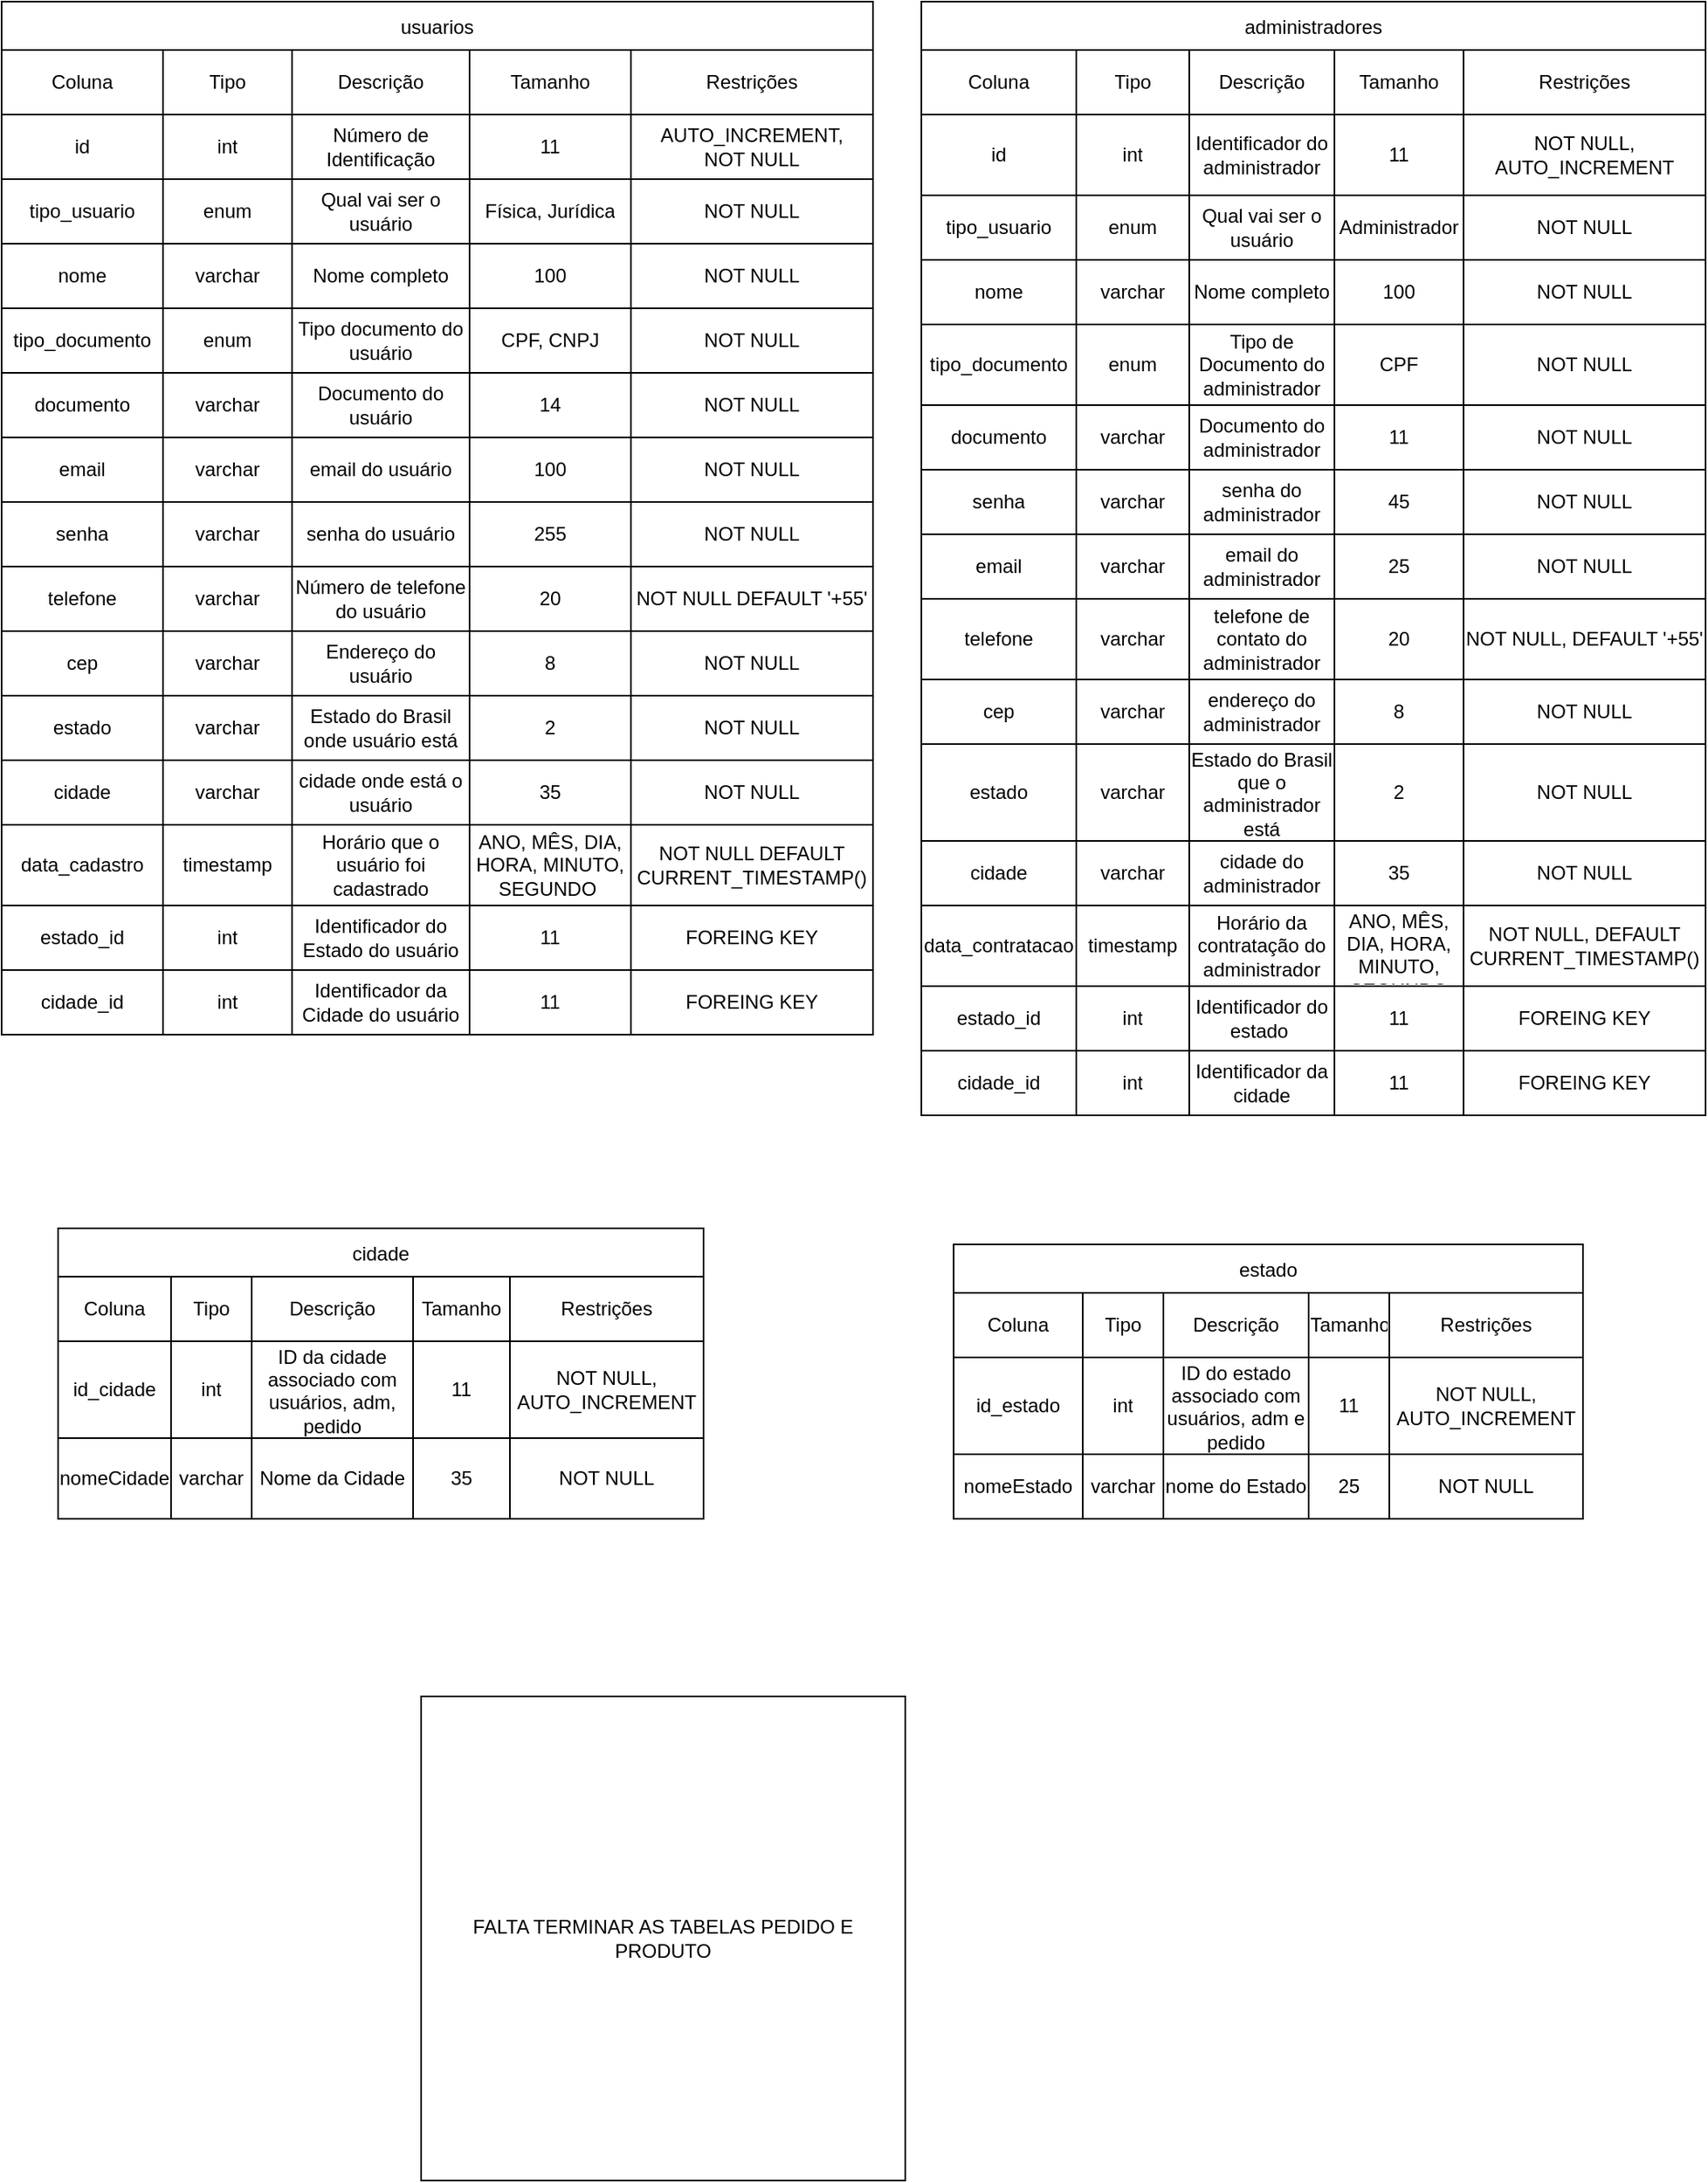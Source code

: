 <mxfile version="24.7.11">
  <diagram name="Página-1" id="Hnpd4GA9H9mxNfA79Th6">
    <mxGraphModel dx="2414" dy="1780" grid="1" gridSize="10" guides="1" tooltips="1" connect="1" arrows="1" fold="1" page="1" pageScale="1" pageWidth="827" pageHeight="1169" math="0" shadow="0">
      <root>
        <mxCell id="0" />
        <mxCell id="1" parent="0" />
        <mxCell id="d5jD4kfnx6OgzY2vbicX-84" value="usuarios" style="shape=table;startSize=30;container=1;collapsible=0;childLayout=tableLayout;" parent="1" vertex="1">
          <mxGeometry x="-520" y="20" width="540" height="600" as="geometry" />
        </mxCell>
        <mxCell id="d5jD4kfnx6OgzY2vbicX-85" value="" style="shape=tableRow;horizontal=0;startSize=0;swimlaneHead=0;swimlaneBody=0;strokeColor=inherit;top=0;left=0;bottom=0;right=0;collapsible=0;dropTarget=0;fillColor=none;points=[[0,0.5],[1,0.5]];portConstraint=eastwest;" parent="d5jD4kfnx6OgzY2vbicX-84" vertex="1">
          <mxGeometry y="30" width="540" height="40" as="geometry" />
        </mxCell>
        <mxCell id="d5jD4kfnx6OgzY2vbicX-86" value="Coluna" style="shape=partialRectangle;html=1;whiteSpace=wrap;connectable=0;strokeColor=inherit;overflow=hidden;fillColor=none;top=0;left=0;bottom=0;right=0;pointerEvents=1;" parent="d5jD4kfnx6OgzY2vbicX-85" vertex="1">
          <mxGeometry width="100" height="40" as="geometry">
            <mxRectangle width="100" height="40" as="alternateBounds" />
          </mxGeometry>
        </mxCell>
        <mxCell id="d5jD4kfnx6OgzY2vbicX-87" value="Tipo" style="shape=partialRectangle;html=1;whiteSpace=wrap;connectable=0;strokeColor=inherit;overflow=hidden;fillColor=none;top=0;left=0;bottom=0;right=0;pointerEvents=1;" parent="d5jD4kfnx6OgzY2vbicX-85" vertex="1">
          <mxGeometry x="100" width="80" height="40" as="geometry">
            <mxRectangle width="80" height="40" as="alternateBounds" />
          </mxGeometry>
        </mxCell>
        <mxCell id="d5jD4kfnx6OgzY2vbicX-88" value="Descrição" style="shape=partialRectangle;html=1;whiteSpace=wrap;connectable=0;strokeColor=inherit;overflow=hidden;fillColor=none;top=0;left=0;bottom=0;right=0;pointerEvents=1;" parent="d5jD4kfnx6OgzY2vbicX-85" vertex="1">
          <mxGeometry x="180" width="110" height="40" as="geometry">
            <mxRectangle width="110" height="40" as="alternateBounds" />
          </mxGeometry>
        </mxCell>
        <mxCell id="d5jD4kfnx6OgzY2vbicX-89" value="Tamanho" style="shape=partialRectangle;html=1;whiteSpace=wrap;connectable=0;strokeColor=inherit;overflow=hidden;fillColor=none;top=0;left=0;bottom=0;right=0;pointerEvents=1;" parent="d5jD4kfnx6OgzY2vbicX-85" vertex="1">
          <mxGeometry x="290" width="100" height="40" as="geometry">
            <mxRectangle width="100" height="40" as="alternateBounds" />
          </mxGeometry>
        </mxCell>
        <mxCell id="d5jD4kfnx6OgzY2vbicX-90" value="Restrições" style="shape=partialRectangle;html=1;whiteSpace=wrap;connectable=0;strokeColor=inherit;overflow=hidden;fillColor=none;top=0;left=0;bottom=0;right=0;pointerEvents=1;" parent="d5jD4kfnx6OgzY2vbicX-85" vertex="1">
          <mxGeometry x="390" width="150" height="40" as="geometry">
            <mxRectangle width="150" height="40" as="alternateBounds" />
          </mxGeometry>
        </mxCell>
        <mxCell id="d5jD4kfnx6OgzY2vbicX-91" value="" style="shape=tableRow;horizontal=0;startSize=0;swimlaneHead=0;swimlaneBody=0;strokeColor=inherit;top=0;left=0;bottom=0;right=0;collapsible=0;dropTarget=0;fillColor=none;points=[[0,0.5],[1,0.5]];portConstraint=eastwest;" parent="d5jD4kfnx6OgzY2vbicX-84" vertex="1">
          <mxGeometry y="70" width="540" height="40" as="geometry" />
        </mxCell>
        <mxCell id="d5jD4kfnx6OgzY2vbicX-92" value="id" style="shape=partialRectangle;html=1;whiteSpace=wrap;connectable=0;strokeColor=inherit;overflow=hidden;fillColor=none;top=0;left=0;bottom=0;right=0;pointerEvents=1;" parent="d5jD4kfnx6OgzY2vbicX-91" vertex="1">
          <mxGeometry width="100" height="40" as="geometry">
            <mxRectangle width="100" height="40" as="alternateBounds" />
          </mxGeometry>
        </mxCell>
        <mxCell id="d5jD4kfnx6OgzY2vbicX-93" value="int" style="shape=partialRectangle;html=1;whiteSpace=wrap;connectable=0;strokeColor=inherit;overflow=hidden;fillColor=none;top=0;left=0;bottom=0;right=0;pointerEvents=1;" parent="d5jD4kfnx6OgzY2vbicX-91" vertex="1">
          <mxGeometry x="100" width="80" height="40" as="geometry">
            <mxRectangle width="80" height="40" as="alternateBounds" />
          </mxGeometry>
        </mxCell>
        <mxCell id="d5jD4kfnx6OgzY2vbicX-94" value="Número de Identificação" style="shape=partialRectangle;html=1;whiteSpace=wrap;connectable=0;strokeColor=inherit;overflow=hidden;fillColor=none;top=0;left=0;bottom=0;right=0;pointerEvents=1;" parent="d5jD4kfnx6OgzY2vbicX-91" vertex="1">
          <mxGeometry x="180" width="110" height="40" as="geometry">
            <mxRectangle width="110" height="40" as="alternateBounds" />
          </mxGeometry>
        </mxCell>
        <mxCell id="d5jD4kfnx6OgzY2vbicX-95" value="11" style="shape=partialRectangle;html=1;whiteSpace=wrap;connectable=0;strokeColor=inherit;overflow=hidden;fillColor=none;top=0;left=0;bottom=0;right=0;pointerEvents=1;" parent="d5jD4kfnx6OgzY2vbicX-91" vertex="1">
          <mxGeometry x="290" width="100" height="40" as="geometry">
            <mxRectangle width="100" height="40" as="alternateBounds" />
          </mxGeometry>
        </mxCell>
        <mxCell id="d5jD4kfnx6OgzY2vbicX-96" value="AUTO_INCREMENT,&lt;br&gt;NOT NULL" style="shape=partialRectangle;html=1;whiteSpace=wrap;connectable=0;strokeColor=inherit;overflow=hidden;fillColor=none;top=0;left=0;bottom=0;right=0;pointerEvents=1;" parent="d5jD4kfnx6OgzY2vbicX-91" vertex="1">
          <mxGeometry x="390" width="150" height="40" as="geometry">
            <mxRectangle width="150" height="40" as="alternateBounds" />
          </mxGeometry>
        </mxCell>
        <mxCell id="d5jD4kfnx6OgzY2vbicX-97" value="" style="shape=tableRow;horizontal=0;startSize=0;swimlaneHead=0;swimlaneBody=0;strokeColor=inherit;top=0;left=0;bottom=0;right=0;collapsible=0;dropTarget=0;fillColor=none;points=[[0,0.5],[1,0.5]];portConstraint=eastwest;" parent="d5jD4kfnx6OgzY2vbicX-84" vertex="1">
          <mxGeometry y="110" width="540" height="40" as="geometry" />
        </mxCell>
        <mxCell id="d5jD4kfnx6OgzY2vbicX-98" value="tipo_usuario" style="shape=partialRectangle;html=1;whiteSpace=wrap;connectable=0;strokeColor=inherit;overflow=hidden;fillColor=none;top=0;left=0;bottom=0;right=0;pointerEvents=1;" parent="d5jD4kfnx6OgzY2vbicX-97" vertex="1">
          <mxGeometry width="100" height="40" as="geometry">
            <mxRectangle width="100" height="40" as="alternateBounds" />
          </mxGeometry>
        </mxCell>
        <mxCell id="d5jD4kfnx6OgzY2vbicX-99" value="enum" style="shape=partialRectangle;html=1;whiteSpace=wrap;connectable=0;strokeColor=inherit;overflow=hidden;fillColor=none;top=0;left=0;bottom=0;right=0;pointerEvents=1;" parent="d5jD4kfnx6OgzY2vbicX-97" vertex="1">
          <mxGeometry x="100" width="80" height="40" as="geometry">
            <mxRectangle width="80" height="40" as="alternateBounds" />
          </mxGeometry>
        </mxCell>
        <mxCell id="d5jD4kfnx6OgzY2vbicX-100" value="Qual vai ser o usuário" style="shape=partialRectangle;html=1;whiteSpace=wrap;connectable=0;strokeColor=inherit;overflow=hidden;fillColor=none;top=0;left=0;bottom=0;right=0;pointerEvents=1;" parent="d5jD4kfnx6OgzY2vbicX-97" vertex="1">
          <mxGeometry x="180" width="110" height="40" as="geometry">
            <mxRectangle width="110" height="40" as="alternateBounds" />
          </mxGeometry>
        </mxCell>
        <mxCell id="d5jD4kfnx6OgzY2vbicX-101" value="Física, Jurídica" style="shape=partialRectangle;html=1;whiteSpace=wrap;connectable=0;strokeColor=inherit;overflow=hidden;fillColor=none;top=0;left=0;bottom=0;right=0;pointerEvents=1;" parent="d5jD4kfnx6OgzY2vbicX-97" vertex="1">
          <mxGeometry x="290" width="100" height="40" as="geometry">
            <mxRectangle width="100" height="40" as="alternateBounds" />
          </mxGeometry>
        </mxCell>
        <mxCell id="d5jD4kfnx6OgzY2vbicX-102" value="NOT NULL" style="shape=partialRectangle;html=1;whiteSpace=wrap;connectable=0;strokeColor=inherit;overflow=hidden;fillColor=none;top=0;left=0;bottom=0;right=0;pointerEvents=1;" parent="d5jD4kfnx6OgzY2vbicX-97" vertex="1">
          <mxGeometry x="390" width="150" height="40" as="geometry">
            <mxRectangle width="150" height="40" as="alternateBounds" />
          </mxGeometry>
        </mxCell>
        <mxCell id="d5jD4kfnx6OgzY2vbicX-103" value="" style="shape=tableRow;horizontal=0;startSize=0;swimlaneHead=0;swimlaneBody=0;strokeColor=inherit;top=0;left=0;bottom=0;right=0;collapsible=0;dropTarget=0;fillColor=none;points=[[0,0.5],[1,0.5]];portConstraint=eastwest;" parent="d5jD4kfnx6OgzY2vbicX-84" vertex="1">
          <mxGeometry y="150" width="540" height="40" as="geometry" />
        </mxCell>
        <mxCell id="d5jD4kfnx6OgzY2vbicX-104" value="nome" style="shape=partialRectangle;html=1;whiteSpace=wrap;connectable=0;strokeColor=inherit;overflow=hidden;fillColor=none;top=0;left=0;bottom=0;right=0;pointerEvents=1;" parent="d5jD4kfnx6OgzY2vbicX-103" vertex="1">
          <mxGeometry width="100" height="40" as="geometry">
            <mxRectangle width="100" height="40" as="alternateBounds" />
          </mxGeometry>
        </mxCell>
        <mxCell id="d5jD4kfnx6OgzY2vbicX-105" value="varchar" style="shape=partialRectangle;html=1;whiteSpace=wrap;connectable=0;strokeColor=inherit;overflow=hidden;fillColor=none;top=0;left=0;bottom=0;right=0;pointerEvents=1;" parent="d5jD4kfnx6OgzY2vbicX-103" vertex="1">
          <mxGeometry x="100" width="80" height="40" as="geometry">
            <mxRectangle width="80" height="40" as="alternateBounds" />
          </mxGeometry>
        </mxCell>
        <mxCell id="d5jD4kfnx6OgzY2vbicX-106" value="Nome completo" style="shape=partialRectangle;html=1;whiteSpace=wrap;connectable=0;strokeColor=inherit;overflow=hidden;fillColor=none;top=0;left=0;bottom=0;right=0;pointerEvents=1;" parent="d5jD4kfnx6OgzY2vbicX-103" vertex="1">
          <mxGeometry x="180" width="110" height="40" as="geometry">
            <mxRectangle width="110" height="40" as="alternateBounds" />
          </mxGeometry>
        </mxCell>
        <mxCell id="d5jD4kfnx6OgzY2vbicX-107" value="100" style="shape=partialRectangle;html=1;whiteSpace=wrap;connectable=0;strokeColor=inherit;overflow=hidden;fillColor=none;top=0;left=0;bottom=0;right=0;pointerEvents=1;" parent="d5jD4kfnx6OgzY2vbicX-103" vertex="1">
          <mxGeometry x="290" width="100" height="40" as="geometry">
            <mxRectangle width="100" height="40" as="alternateBounds" />
          </mxGeometry>
        </mxCell>
        <mxCell id="d5jD4kfnx6OgzY2vbicX-108" value="NOT NULL" style="shape=partialRectangle;html=1;whiteSpace=wrap;connectable=0;strokeColor=inherit;overflow=hidden;fillColor=none;top=0;left=0;bottom=0;right=0;pointerEvents=1;" parent="d5jD4kfnx6OgzY2vbicX-103" vertex="1">
          <mxGeometry x="390" width="150" height="40" as="geometry">
            <mxRectangle width="150" height="40" as="alternateBounds" />
          </mxGeometry>
        </mxCell>
        <mxCell id="d5jD4kfnx6OgzY2vbicX-109" value="" style="shape=tableRow;horizontal=0;startSize=0;swimlaneHead=0;swimlaneBody=0;strokeColor=inherit;top=0;left=0;bottom=0;right=0;collapsible=0;dropTarget=0;fillColor=none;points=[[0,0.5],[1,0.5]];portConstraint=eastwest;" parent="d5jD4kfnx6OgzY2vbicX-84" vertex="1">
          <mxGeometry y="190" width="540" height="40" as="geometry" />
        </mxCell>
        <mxCell id="d5jD4kfnx6OgzY2vbicX-110" value="tipo_documento" style="shape=partialRectangle;html=1;whiteSpace=wrap;connectable=0;strokeColor=inherit;overflow=hidden;fillColor=none;top=0;left=0;bottom=0;right=0;pointerEvents=1;" parent="d5jD4kfnx6OgzY2vbicX-109" vertex="1">
          <mxGeometry width="100" height="40" as="geometry">
            <mxRectangle width="100" height="40" as="alternateBounds" />
          </mxGeometry>
        </mxCell>
        <mxCell id="d5jD4kfnx6OgzY2vbicX-111" value="enum" style="shape=partialRectangle;html=1;whiteSpace=wrap;connectable=0;strokeColor=inherit;overflow=hidden;fillColor=none;top=0;left=0;bottom=0;right=0;pointerEvents=1;" parent="d5jD4kfnx6OgzY2vbicX-109" vertex="1">
          <mxGeometry x="100" width="80" height="40" as="geometry">
            <mxRectangle width="80" height="40" as="alternateBounds" />
          </mxGeometry>
        </mxCell>
        <mxCell id="d5jD4kfnx6OgzY2vbicX-112" value="Tipo documento do usuário" style="shape=partialRectangle;html=1;whiteSpace=wrap;connectable=0;strokeColor=inherit;overflow=hidden;fillColor=none;top=0;left=0;bottom=0;right=0;pointerEvents=1;" parent="d5jD4kfnx6OgzY2vbicX-109" vertex="1">
          <mxGeometry x="180" width="110" height="40" as="geometry">
            <mxRectangle width="110" height="40" as="alternateBounds" />
          </mxGeometry>
        </mxCell>
        <mxCell id="d5jD4kfnx6OgzY2vbicX-113" value="CPF, CNPJ" style="shape=partialRectangle;html=1;whiteSpace=wrap;connectable=0;strokeColor=inherit;overflow=hidden;fillColor=none;top=0;left=0;bottom=0;right=0;pointerEvents=1;" parent="d5jD4kfnx6OgzY2vbicX-109" vertex="1">
          <mxGeometry x="290" width="100" height="40" as="geometry">
            <mxRectangle width="100" height="40" as="alternateBounds" />
          </mxGeometry>
        </mxCell>
        <mxCell id="d5jD4kfnx6OgzY2vbicX-114" value="NOT NULL" style="shape=partialRectangle;html=1;whiteSpace=wrap;connectable=0;strokeColor=inherit;overflow=hidden;fillColor=none;top=0;left=0;bottom=0;right=0;pointerEvents=1;" parent="d5jD4kfnx6OgzY2vbicX-109" vertex="1">
          <mxGeometry x="390" width="150" height="40" as="geometry">
            <mxRectangle width="150" height="40" as="alternateBounds" />
          </mxGeometry>
        </mxCell>
        <mxCell id="d5jD4kfnx6OgzY2vbicX-115" value="" style="shape=tableRow;horizontal=0;startSize=0;swimlaneHead=0;swimlaneBody=0;strokeColor=inherit;top=0;left=0;bottom=0;right=0;collapsible=0;dropTarget=0;fillColor=none;points=[[0,0.5],[1,0.5]];portConstraint=eastwest;" parent="d5jD4kfnx6OgzY2vbicX-84" vertex="1">
          <mxGeometry y="230" width="540" height="40" as="geometry" />
        </mxCell>
        <mxCell id="d5jD4kfnx6OgzY2vbicX-116" value="documento" style="shape=partialRectangle;html=1;whiteSpace=wrap;connectable=0;strokeColor=inherit;overflow=hidden;fillColor=none;top=0;left=0;bottom=0;right=0;pointerEvents=1;" parent="d5jD4kfnx6OgzY2vbicX-115" vertex="1">
          <mxGeometry width="100" height="40" as="geometry">
            <mxRectangle width="100" height="40" as="alternateBounds" />
          </mxGeometry>
        </mxCell>
        <mxCell id="d5jD4kfnx6OgzY2vbicX-117" value="varchar" style="shape=partialRectangle;html=1;whiteSpace=wrap;connectable=0;strokeColor=inherit;overflow=hidden;fillColor=none;top=0;left=0;bottom=0;right=0;pointerEvents=1;" parent="d5jD4kfnx6OgzY2vbicX-115" vertex="1">
          <mxGeometry x="100" width="80" height="40" as="geometry">
            <mxRectangle width="80" height="40" as="alternateBounds" />
          </mxGeometry>
        </mxCell>
        <mxCell id="d5jD4kfnx6OgzY2vbicX-118" value="Documento do usuário" style="shape=partialRectangle;html=1;whiteSpace=wrap;connectable=0;strokeColor=inherit;overflow=hidden;fillColor=none;top=0;left=0;bottom=0;right=0;pointerEvents=1;" parent="d5jD4kfnx6OgzY2vbicX-115" vertex="1">
          <mxGeometry x="180" width="110" height="40" as="geometry">
            <mxRectangle width="110" height="40" as="alternateBounds" />
          </mxGeometry>
        </mxCell>
        <mxCell id="d5jD4kfnx6OgzY2vbicX-119" value="14" style="shape=partialRectangle;html=1;whiteSpace=wrap;connectable=0;strokeColor=inherit;overflow=hidden;fillColor=none;top=0;left=0;bottom=0;right=0;pointerEvents=1;" parent="d5jD4kfnx6OgzY2vbicX-115" vertex="1">
          <mxGeometry x="290" width="100" height="40" as="geometry">
            <mxRectangle width="100" height="40" as="alternateBounds" />
          </mxGeometry>
        </mxCell>
        <mxCell id="d5jD4kfnx6OgzY2vbicX-120" value="NOT NULL" style="shape=partialRectangle;html=1;whiteSpace=wrap;connectable=0;strokeColor=inherit;overflow=hidden;fillColor=none;top=0;left=0;bottom=0;right=0;pointerEvents=1;" parent="d5jD4kfnx6OgzY2vbicX-115" vertex="1">
          <mxGeometry x="390" width="150" height="40" as="geometry">
            <mxRectangle width="150" height="40" as="alternateBounds" />
          </mxGeometry>
        </mxCell>
        <mxCell id="d5jD4kfnx6OgzY2vbicX-121" value="" style="shape=tableRow;horizontal=0;startSize=0;swimlaneHead=0;swimlaneBody=0;strokeColor=inherit;top=0;left=0;bottom=0;right=0;collapsible=0;dropTarget=0;fillColor=none;points=[[0,0.5],[1,0.5]];portConstraint=eastwest;" parent="d5jD4kfnx6OgzY2vbicX-84" vertex="1">
          <mxGeometry y="270" width="540" height="40" as="geometry" />
        </mxCell>
        <mxCell id="d5jD4kfnx6OgzY2vbicX-122" value="email" style="shape=partialRectangle;html=1;whiteSpace=wrap;connectable=0;strokeColor=inherit;overflow=hidden;fillColor=none;top=0;left=0;bottom=0;right=0;pointerEvents=1;" parent="d5jD4kfnx6OgzY2vbicX-121" vertex="1">
          <mxGeometry width="100" height="40" as="geometry">
            <mxRectangle width="100" height="40" as="alternateBounds" />
          </mxGeometry>
        </mxCell>
        <mxCell id="d5jD4kfnx6OgzY2vbicX-123" value="varchar" style="shape=partialRectangle;html=1;whiteSpace=wrap;connectable=0;strokeColor=inherit;overflow=hidden;fillColor=none;top=0;left=0;bottom=0;right=0;pointerEvents=1;" parent="d5jD4kfnx6OgzY2vbicX-121" vertex="1">
          <mxGeometry x="100" width="80" height="40" as="geometry">
            <mxRectangle width="80" height="40" as="alternateBounds" />
          </mxGeometry>
        </mxCell>
        <mxCell id="d5jD4kfnx6OgzY2vbicX-124" value="email do usuário" style="shape=partialRectangle;html=1;whiteSpace=wrap;connectable=0;strokeColor=inherit;overflow=hidden;fillColor=none;top=0;left=0;bottom=0;right=0;pointerEvents=1;" parent="d5jD4kfnx6OgzY2vbicX-121" vertex="1">
          <mxGeometry x="180" width="110" height="40" as="geometry">
            <mxRectangle width="110" height="40" as="alternateBounds" />
          </mxGeometry>
        </mxCell>
        <mxCell id="d5jD4kfnx6OgzY2vbicX-125" value="100" style="shape=partialRectangle;html=1;whiteSpace=wrap;connectable=0;strokeColor=inherit;overflow=hidden;fillColor=none;top=0;left=0;bottom=0;right=0;pointerEvents=1;" parent="d5jD4kfnx6OgzY2vbicX-121" vertex="1">
          <mxGeometry x="290" width="100" height="40" as="geometry">
            <mxRectangle width="100" height="40" as="alternateBounds" />
          </mxGeometry>
        </mxCell>
        <mxCell id="d5jD4kfnx6OgzY2vbicX-126" value="NOT NULL" style="shape=partialRectangle;html=1;whiteSpace=wrap;connectable=0;strokeColor=inherit;overflow=hidden;fillColor=none;top=0;left=0;bottom=0;right=0;pointerEvents=1;" parent="d5jD4kfnx6OgzY2vbicX-121" vertex="1">
          <mxGeometry x="390" width="150" height="40" as="geometry">
            <mxRectangle width="150" height="40" as="alternateBounds" />
          </mxGeometry>
        </mxCell>
        <mxCell id="d5jD4kfnx6OgzY2vbicX-127" value="" style="shape=tableRow;horizontal=0;startSize=0;swimlaneHead=0;swimlaneBody=0;strokeColor=inherit;top=0;left=0;bottom=0;right=0;collapsible=0;dropTarget=0;fillColor=none;points=[[0,0.5],[1,0.5]];portConstraint=eastwest;" parent="d5jD4kfnx6OgzY2vbicX-84" vertex="1">
          <mxGeometry y="310" width="540" height="40" as="geometry" />
        </mxCell>
        <mxCell id="d5jD4kfnx6OgzY2vbicX-128" value="senha" style="shape=partialRectangle;html=1;whiteSpace=wrap;connectable=0;strokeColor=inherit;overflow=hidden;fillColor=none;top=0;left=0;bottom=0;right=0;pointerEvents=1;" parent="d5jD4kfnx6OgzY2vbicX-127" vertex="1">
          <mxGeometry width="100" height="40" as="geometry">
            <mxRectangle width="100" height="40" as="alternateBounds" />
          </mxGeometry>
        </mxCell>
        <mxCell id="d5jD4kfnx6OgzY2vbicX-129" value="varchar" style="shape=partialRectangle;html=1;whiteSpace=wrap;connectable=0;strokeColor=inherit;overflow=hidden;fillColor=none;top=0;left=0;bottom=0;right=0;pointerEvents=1;" parent="d5jD4kfnx6OgzY2vbicX-127" vertex="1">
          <mxGeometry x="100" width="80" height="40" as="geometry">
            <mxRectangle width="80" height="40" as="alternateBounds" />
          </mxGeometry>
        </mxCell>
        <mxCell id="d5jD4kfnx6OgzY2vbicX-130" value="senha do usuário" style="shape=partialRectangle;html=1;whiteSpace=wrap;connectable=0;strokeColor=inherit;overflow=hidden;fillColor=none;top=0;left=0;bottom=0;right=0;pointerEvents=1;" parent="d5jD4kfnx6OgzY2vbicX-127" vertex="1">
          <mxGeometry x="180" width="110" height="40" as="geometry">
            <mxRectangle width="110" height="40" as="alternateBounds" />
          </mxGeometry>
        </mxCell>
        <mxCell id="d5jD4kfnx6OgzY2vbicX-131" value="255" style="shape=partialRectangle;html=1;whiteSpace=wrap;connectable=0;strokeColor=inherit;overflow=hidden;fillColor=none;top=0;left=0;bottom=0;right=0;pointerEvents=1;" parent="d5jD4kfnx6OgzY2vbicX-127" vertex="1">
          <mxGeometry x="290" width="100" height="40" as="geometry">
            <mxRectangle width="100" height="40" as="alternateBounds" />
          </mxGeometry>
        </mxCell>
        <mxCell id="d5jD4kfnx6OgzY2vbicX-132" value="NOT NULL" style="shape=partialRectangle;html=1;whiteSpace=wrap;connectable=0;strokeColor=inherit;overflow=hidden;fillColor=none;top=0;left=0;bottom=0;right=0;pointerEvents=1;" parent="d5jD4kfnx6OgzY2vbicX-127" vertex="1">
          <mxGeometry x="390" width="150" height="40" as="geometry">
            <mxRectangle width="150" height="40" as="alternateBounds" />
          </mxGeometry>
        </mxCell>
        <mxCell id="d5jD4kfnx6OgzY2vbicX-133" value="" style="shape=tableRow;horizontal=0;startSize=0;swimlaneHead=0;swimlaneBody=0;strokeColor=inherit;top=0;left=0;bottom=0;right=0;collapsible=0;dropTarget=0;fillColor=none;points=[[0,0.5],[1,0.5]];portConstraint=eastwest;" parent="d5jD4kfnx6OgzY2vbicX-84" vertex="1">
          <mxGeometry y="350" width="540" height="40" as="geometry" />
        </mxCell>
        <mxCell id="d5jD4kfnx6OgzY2vbicX-134" value="telefone" style="shape=partialRectangle;html=1;whiteSpace=wrap;connectable=0;strokeColor=inherit;overflow=hidden;fillColor=none;top=0;left=0;bottom=0;right=0;pointerEvents=1;" parent="d5jD4kfnx6OgzY2vbicX-133" vertex="1">
          <mxGeometry width="100" height="40" as="geometry">
            <mxRectangle width="100" height="40" as="alternateBounds" />
          </mxGeometry>
        </mxCell>
        <mxCell id="d5jD4kfnx6OgzY2vbicX-135" value="varchar" style="shape=partialRectangle;html=1;whiteSpace=wrap;connectable=0;strokeColor=inherit;overflow=hidden;fillColor=none;top=0;left=0;bottom=0;right=0;pointerEvents=1;" parent="d5jD4kfnx6OgzY2vbicX-133" vertex="1">
          <mxGeometry x="100" width="80" height="40" as="geometry">
            <mxRectangle width="80" height="40" as="alternateBounds" />
          </mxGeometry>
        </mxCell>
        <mxCell id="d5jD4kfnx6OgzY2vbicX-136" value="Número de telefone do usuário" style="shape=partialRectangle;html=1;whiteSpace=wrap;connectable=0;strokeColor=inherit;overflow=hidden;fillColor=none;top=0;left=0;bottom=0;right=0;pointerEvents=1;" parent="d5jD4kfnx6OgzY2vbicX-133" vertex="1">
          <mxGeometry x="180" width="110" height="40" as="geometry">
            <mxRectangle width="110" height="40" as="alternateBounds" />
          </mxGeometry>
        </mxCell>
        <mxCell id="d5jD4kfnx6OgzY2vbicX-137" value="20" style="shape=partialRectangle;html=1;whiteSpace=wrap;connectable=0;strokeColor=inherit;overflow=hidden;fillColor=none;top=0;left=0;bottom=0;right=0;pointerEvents=1;" parent="d5jD4kfnx6OgzY2vbicX-133" vertex="1">
          <mxGeometry x="290" width="100" height="40" as="geometry">
            <mxRectangle width="100" height="40" as="alternateBounds" />
          </mxGeometry>
        </mxCell>
        <mxCell id="d5jD4kfnx6OgzY2vbicX-138" value="NOT NULL DEFAULT &#39;+55&#39;" style="shape=partialRectangle;html=1;whiteSpace=wrap;connectable=0;strokeColor=inherit;overflow=hidden;fillColor=none;top=0;left=0;bottom=0;right=0;pointerEvents=1;" parent="d5jD4kfnx6OgzY2vbicX-133" vertex="1">
          <mxGeometry x="390" width="150" height="40" as="geometry">
            <mxRectangle width="150" height="40" as="alternateBounds" />
          </mxGeometry>
        </mxCell>
        <mxCell id="d5jD4kfnx6OgzY2vbicX-139" value="" style="shape=tableRow;horizontal=0;startSize=0;swimlaneHead=0;swimlaneBody=0;strokeColor=inherit;top=0;left=0;bottom=0;right=0;collapsible=0;dropTarget=0;fillColor=none;points=[[0,0.5],[1,0.5]];portConstraint=eastwest;" parent="d5jD4kfnx6OgzY2vbicX-84" vertex="1">
          <mxGeometry y="390" width="540" height="40" as="geometry" />
        </mxCell>
        <mxCell id="d5jD4kfnx6OgzY2vbicX-140" value="cep" style="shape=partialRectangle;html=1;whiteSpace=wrap;connectable=0;strokeColor=inherit;overflow=hidden;fillColor=none;top=0;left=0;bottom=0;right=0;pointerEvents=1;" parent="d5jD4kfnx6OgzY2vbicX-139" vertex="1">
          <mxGeometry width="100" height="40" as="geometry">
            <mxRectangle width="100" height="40" as="alternateBounds" />
          </mxGeometry>
        </mxCell>
        <mxCell id="d5jD4kfnx6OgzY2vbicX-141" value="varchar" style="shape=partialRectangle;html=1;whiteSpace=wrap;connectable=0;strokeColor=inherit;overflow=hidden;fillColor=none;top=0;left=0;bottom=0;right=0;pointerEvents=1;" parent="d5jD4kfnx6OgzY2vbicX-139" vertex="1">
          <mxGeometry x="100" width="80" height="40" as="geometry">
            <mxRectangle width="80" height="40" as="alternateBounds" />
          </mxGeometry>
        </mxCell>
        <mxCell id="d5jD4kfnx6OgzY2vbicX-142" value="Endereço do usuário" style="shape=partialRectangle;html=1;whiteSpace=wrap;connectable=0;strokeColor=inherit;overflow=hidden;fillColor=none;top=0;left=0;bottom=0;right=0;pointerEvents=1;" parent="d5jD4kfnx6OgzY2vbicX-139" vertex="1">
          <mxGeometry x="180" width="110" height="40" as="geometry">
            <mxRectangle width="110" height="40" as="alternateBounds" />
          </mxGeometry>
        </mxCell>
        <mxCell id="d5jD4kfnx6OgzY2vbicX-143" value="8" style="shape=partialRectangle;html=1;whiteSpace=wrap;connectable=0;strokeColor=inherit;overflow=hidden;fillColor=none;top=0;left=0;bottom=0;right=0;pointerEvents=1;" parent="d5jD4kfnx6OgzY2vbicX-139" vertex="1">
          <mxGeometry x="290" width="100" height="40" as="geometry">
            <mxRectangle width="100" height="40" as="alternateBounds" />
          </mxGeometry>
        </mxCell>
        <mxCell id="d5jD4kfnx6OgzY2vbicX-144" value="NOT NULL" style="shape=partialRectangle;html=1;whiteSpace=wrap;connectable=0;strokeColor=inherit;overflow=hidden;fillColor=none;top=0;left=0;bottom=0;right=0;pointerEvents=1;" parent="d5jD4kfnx6OgzY2vbicX-139" vertex="1">
          <mxGeometry x="390" width="150" height="40" as="geometry">
            <mxRectangle width="150" height="40" as="alternateBounds" />
          </mxGeometry>
        </mxCell>
        <mxCell id="d5jD4kfnx6OgzY2vbicX-145" value="" style="shape=tableRow;horizontal=0;startSize=0;swimlaneHead=0;swimlaneBody=0;strokeColor=inherit;top=0;left=0;bottom=0;right=0;collapsible=0;dropTarget=0;fillColor=none;points=[[0,0.5],[1,0.5]];portConstraint=eastwest;" parent="d5jD4kfnx6OgzY2vbicX-84" vertex="1">
          <mxGeometry y="430" width="540" height="40" as="geometry" />
        </mxCell>
        <mxCell id="d5jD4kfnx6OgzY2vbicX-146" value="estado" style="shape=partialRectangle;html=1;whiteSpace=wrap;connectable=0;strokeColor=inherit;overflow=hidden;fillColor=none;top=0;left=0;bottom=0;right=0;pointerEvents=1;" parent="d5jD4kfnx6OgzY2vbicX-145" vertex="1">
          <mxGeometry width="100" height="40" as="geometry">
            <mxRectangle width="100" height="40" as="alternateBounds" />
          </mxGeometry>
        </mxCell>
        <mxCell id="d5jD4kfnx6OgzY2vbicX-147" value="varchar" style="shape=partialRectangle;html=1;whiteSpace=wrap;connectable=0;strokeColor=inherit;overflow=hidden;fillColor=none;top=0;left=0;bottom=0;right=0;pointerEvents=1;" parent="d5jD4kfnx6OgzY2vbicX-145" vertex="1">
          <mxGeometry x="100" width="80" height="40" as="geometry">
            <mxRectangle width="80" height="40" as="alternateBounds" />
          </mxGeometry>
        </mxCell>
        <mxCell id="d5jD4kfnx6OgzY2vbicX-148" value="Estado do Brasil onde usuário está" style="shape=partialRectangle;html=1;whiteSpace=wrap;connectable=0;strokeColor=inherit;overflow=hidden;fillColor=none;top=0;left=0;bottom=0;right=0;pointerEvents=1;" parent="d5jD4kfnx6OgzY2vbicX-145" vertex="1">
          <mxGeometry x="180" width="110" height="40" as="geometry">
            <mxRectangle width="110" height="40" as="alternateBounds" />
          </mxGeometry>
        </mxCell>
        <mxCell id="d5jD4kfnx6OgzY2vbicX-149" value="2" style="shape=partialRectangle;html=1;whiteSpace=wrap;connectable=0;strokeColor=inherit;overflow=hidden;fillColor=none;top=0;left=0;bottom=0;right=0;pointerEvents=1;" parent="d5jD4kfnx6OgzY2vbicX-145" vertex="1">
          <mxGeometry x="290" width="100" height="40" as="geometry">
            <mxRectangle width="100" height="40" as="alternateBounds" />
          </mxGeometry>
        </mxCell>
        <mxCell id="d5jD4kfnx6OgzY2vbicX-150" value="NOT NULL" style="shape=partialRectangle;html=1;whiteSpace=wrap;connectable=0;strokeColor=inherit;overflow=hidden;fillColor=none;top=0;left=0;bottom=0;right=0;pointerEvents=1;" parent="d5jD4kfnx6OgzY2vbicX-145" vertex="1">
          <mxGeometry x="390" width="150" height="40" as="geometry">
            <mxRectangle width="150" height="40" as="alternateBounds" />
          </mxGeometry>
        </mxCell>
        <mxCell id="d5jD4kfnx6OgzY2vbicX-151" value="" style="shape=tableRow;horizontal=0;startSize=0;swimlaneHead=0;swimlaneBody=0;strokeColor=inherit;top=0;left=0;bottom=0;right=0;collapsible=0;dropTarget=0;fillColor=none;points=[[0,0.5],[1,0.5]];portConstraint=eastwest;" parent="d5jD4kfnx6OgzY2vbicX-84" vertex="1">
          <mxGeometry y="470" width="540" height="40" as="geometry" />
        </mxCell>
        <mxCell id="d5jD4kfnx6OgzY2vbicX-152" value="cidade" style="shape=partialRectangle;html=1;whiteSpace=wrap;connectable=0;strokeColor=inherit;overflow=hidden;fillColor=none;top=0;left=0;bottom=0;right=0;pointerEvents=1;" parent="d5jD4kfnx6OgzY2vbicX-151" vertex="1">
          <mxGeometry width="100" height="40" as="geometry">
            <mxRectangle width="100" height="40" as="alternateBounds" />
          </mxGeometry>
        </mxCell>
        <mxCell id="d5jD4kfnx6OgzY2vbicX-153" value="varchar" style="shape=partialRectangle;html=1;whiteSpace=wrap;connectable=0;strokeColor=inherit;overflow=hidden;fillColor=none;top=0;left=0;bottom=0;right=0;pointerEvents=1;" parent="d5jD4kfnx6OgzY2vbicX-151" vertex="1">
          <mxGeometry x="100" width="80" height="40" as="geometry">
            <mxRectangle width="80" height="40" as="alternateBounds" />
          </mxGeometry>
        </mxCell>
        <mxCell id="d5jD4kfnx6OgzY2vbicX-154" value="cidade onde está o usuário" style="shape=partialRectangle;html=1;whiteSpace=wrap;connectable=0;strokeColor=inherit;overflow=hidden;fillColor=none;top=0;left=0;bottom=0;right=0;pointerEvents=1;" parent="d5jD4kfnx6OgzY2vbicX-151" vertex="1">
          <mxGeometry x="180" width="110" height="40" as="geometry">
            <mxRectangle width="110" height="40" as="alternateBounds" />
          </mxGeometry>
        </mxCell>
        <mxCell id="d5jD4kfnx6OgzY2vbicX-155" value="35" style="shape=partialRectangle;html=1;whiteSpace=wrap;connectable=0;strokeColor=inherit;overflow=hidden;fillColor=none;top=0;left=0;bottom=0;right=0;pointerEvents=1;" parent="d5jD4kfnx6OgzY2vbicX-151" vertex="1">
          <mxGeometry x="290" width="100" height="40" as="geometry">
            <mxRectangle width="100" height="40" as="alternateBounds" />
          </mxGeometry>
        </mxCell>
        <mxCell id="d5jD4kfnx6OgzY2vbicX-156" value="NOT NULL" style="shape=partialRectangle;html=1;whiteSpace=wrap;connectable=0;strokeColor=inherit;overflow=hidden;fillColor=none;top=0;left=0;bottom=0;right=0;pointerEvents=1;" parent="d5jD4kfnx6OgzY2vbicX-151" vertex="1">
          <mxGeometry x="390" width="150" height="40" as="geometry">
            <mxRectangle width="150" height="40" as="alternateBounds" />
          </mxGeometry>
        </mxCell>
        <mxCell id="d5jD4kfnx6OgzY2vbicX-157" value="" style="shape=tableRow;horizontal=0;startSize=0;swimlaneHead=0;swimlaneBody=0;strokeColor=inherit;top=0;left=0;bottom=0;right=0;collapsible=0;dropTarget=0;fillColor=none;points=[[0,0.5],[1,0.5]];portConstraint=eastwest;" parent="d5jD4kfnx6OgzY2vbicX-84" vertex="1">
          <mxGeometry y="510" width="540" height="50" as="geometry" />
        </mxCell>
        <mxCell id="d5jD4kfnx6OgzY2vbicX-158" value="data_cadastro" style="shape=partialRectangle;html=1;whiteSpace=wrap;connectable=0;strokeColor=inherit;overflow=hidden;fillColor=none;top=0;left=0;bottom=0;right=0;pointerEvents=1;" parent="d5jD4kfnx6OgzY2vbicX-157" vertex="1">
          <mxGeometry width="100" height="50" as="geometry">
            <mxRectangle width="100" height="50" as="alternateBounds" />
          </mxGeometry>
        </mxCell>
        <mxCell id="d5jD4kfnx6OgzY2vbicX-159" value="timestamp" style="shape=partialRectangle;html=1;whiteSpace=wrap;connectable=0;strokeColor=inherit;overflow=hidden;fillColor=none;top=0;left=0;bottom=0;right=0;pointerEvents=1;" parent="d5jD4kfnx6OgzY2vbicX-157" vertex="1">
          <mxGeometry x="100" width="80" height="50" as="geometry">
            <mxRectangle width="80" height="50" as="alternateBounds" />
          </mxGeometry>
        </mxCell>
        <mxCell id="d5jD4kfnx6OgzY2vbicX-160" value="Horário que o usuário foi cadastrado" style="shape=partialRectangle;html=1;whiteSpace=wrap;connectable=0;strokeColor=inherit;overflow=hidden;fillColor=none;top=0;left=0;bottom=0;right=0;pointerEvents=1;" parent="d5jD4kfnx6OgzY2vbicX-157" vertex="1">
          <mxGeometry x="180" width="110" height="50" as="geometry">
            <mxRectangle width="110" height="50" as="alternateBounds" />
          </mxGeometry>
        </mxCell>
        <mxCell id="d5jD4kfnx6OgzY2vbicX-161" value="ANO, MÊS, DIA,&lt;div&gt;HORA, MINUTO, SEGUNDO&amp;nbsp;&lt;/div&gt;" style="shape=partialRectangle;html=1;whiteSpace=wrap;connectable=0;strokeColor=inherit;overflow=hidden;fillColor=none;top=0;left=0;bottom=0;right=0;pointerEvents=1;" parent="d5jD4kfnx6OgzY2vbicX-157" vertex="1">
          <mxGeometry x="290" width="100" height="50" as="geometry">
            <mxRectangle width="100" height="50" as="alternateBounds" />
          </mxGeometry>
        </mxCell>
        <mxCell id="d5jD4kfnx6OgzY2vbicX-162" value="NOT NULL DEFAULT CURRENT_TIMESTAMP()" style="shape=partialRectangle;html=1;whiteSpace=wrap;connectable=0;strokeColor=inherit;overflow=hidden;fillColor=none;top=0;left=0;bottom=0;right=0;pointerEvents=1;" parent="d5jD4kfnx6OgzY2vbicX-157" vertex="1">
          <mxGeometry x="390" width="150" height="50" as="geometry">
            <mxRectangle width="150" height="50" as="alternateBounds" />
          </mxGeometry>
        </mxCell>
        <mxCell id="d5jD4kfnx6OgzY2vbicX-327" value="" style="shape=tableRow;horizontal=0;startSize=0;swimlaneHead=0;swimlaneBody=0;strokeColor=inherit;top=0;left=0;bottom=0;right=0;collapsible=0;dropTarget=0;fillColor=none;points=[[0,0.5],[1,0.5]];portConstraint=eastwest;" parent="d5jD4kfnx6OgzY2vbicX-84" vertex="1">
          <mxGeometry y="560" width="540" height="40" as="geometry" />
        </mxCell>
        <mxCell id="d5jD4kfnx6OgzY2vbicX-328" value="estado_id" style="shape=partialRectangle;html=1;whiteSpace=wrap;connectable=0;strokeColor=inherit;overflow=hidden;fillColor=none;top=0;left=0;bottom=0;right=0;pointerEvents=1;" parent="d5jD4kfnx6OgzY2vbicX-327" vertex="1">
          <mxGeometry width="100" height="40" as="geometry">
            <mxRectangle width="100" height="40" as="alternateBounds" />
          </mxGeometry>
        </mxCell>
        <mxCell id="d5jD4kfnx6OgzY2vbicX-329" value="int" style="shape=partialRectangle;html=1;whiteSpace=wrap;connectable=0;strokeColor=inherit;overflow=hidden;fillColor=none;top=0;left=0;bottom=0;right=0;pointerEvents=1;" parent="d5jD4kfnx6OgzY2vbicX-327" vertex="1">
          <mxGeometry x="100" width="80" height="40" as="geometry">
            <mxRectangle width="80" height="40" as="alternateBounds" />
          </mxGeometry>
        </mxCell>
        <mxCell id="d5jD4kfnx6OgzY2vbicX-330" value="Identificador do Estado do usuário" style="shape=partialRectangle;html=1;whiteSpace=wrap;connectable=0;strokeColor=inherit;overflow=hidden;fillColor=none;top=0;left=0;bottom=0;right=0;pointerEvents=1;" parent="d5jD4kfnx6OgzY2vbicX-327" vertex="1">
          <mxGeometry x="180" width="110" height="40" as="geometry">
            <mxRectangle width="110" height="40" as="alternateBounds" />
          </mxGeometry>
        </mxCell>
        <mxCell id="d5jD4kfnx6OgzY2vbicX-331" value="11" style="shape=partialRectangle;html=1;whiteSpace=wrap;connectable=0;strokeColor=inherit;overflow=hidden;fillColor=none;top=0;left=0;bottom=0;right=0;pointerEvents=1;" parent="d5jD4kfnx6OgzY2vbicX-327" vertex="1">
          <mxGeometry x="290" width="100" height="40" as="geometry">
            <mxRectangle width="100" height="40" as="alternateBounds" />
          </mxGeometry>
        </mxCell>
        <mxCell id="d5jD4kfnx6OgzY2vbicX-332" value="FOREING KEY" style="shape=partialRectangle;html=1;whiteSpace=wrap;connectable=0;strokeColor=inherit;overflow=hidden;fillColor=none;top=0;left=0;bottom=0;right=0;pointerEvents=1;" parent="d5jD4kfnx6OgzY2vbicX-327" vertex="1">
          <mxGeometry x="390" width="150" height="40" as="geometry">
            <mxRectangle width="150" height="40" as="alternateBounds" />
          </mxGeometry>
        </mxCell>
        <mxCell id="jaEmAu13vbBVCdxU1v4q-341" value="cidade_id" style="rounded=0;whiteSpace=wrap;html=1;" vertex="1" parent="1">
          <mxGeometry x="-520" y="620" width="100" height="40" as="geometry" />
        </mxCell>
        <mxCell id="jaEmAu13vbBVCdxU1v4q-342" value="int" style="rounded=0;whiteSpace=wrap;html=1;" vertex="1" parent="1">
          <mxGeometry x="-420" y="620" width="80" height="40" as="geometry" />
        </mxCell>
        <mxCell id="jaEmAu13vbBVCdxU1v4q-343" value="Identificador da Cidade do usuário" style="rounded=0;whiteSpace=wrap;html=1;" vertex="1" parent="1">
          <mxGeometry x="-340" y="620" width="110" height="40" as="geometry" />
        </mxCell>
        <mxCell id="jaEmAu13vbBVCdxU1v4q-344" value="11" style="rounded=0;whiteSpace=wrap;html=1;" vertex="1" parent="1">
          <mxGeometry x="-230" y="620" width="100" height="40" as="geometry" />
        </mxCell>
        <mxCell id="jaEmAu13vbBVCdxU1v4q-345" value="FOREING KEY" style="rounded=0;whiteSpace=wrap;html=1;" vertex="1" parent="1">
          <mxGeometry x="-130" y="620" width="150" height="40" as="geometry" />
        </mxCell>
        <mxCell id="jaEmAu13vbBVCdxU1v4q-348" value="administradores" style="shape=table;startSize=30;container=1;collapsible=0;childLayout=tableLayout;" vertex="1" parent="1">
          <mxGeometry x="50" y="20" width="486" height="690.0" as="geometry" />
        </mxCell>
        <mxCell id="jaEmAu13vbBVCdxU1v4q-349" value="" style="shape=tableRow;horizontal=0;startSize=0;swimlaneHead=0;swimlaneBody=0;strokeColor=inherit;top=0;left=0;bottom=0;right=0;collapsible=0;dropTarget=0;fillColor=none;points=[[0,0.5],[1,0.5]];portConstraint=eastwest;" vertex="1" parent="jaEmAu13vbBVCdxU1v4q-348">
          <mxGeometry y="30" width="486" height="40" as="geometry" />
        </mxCell>
        <mxCell id="jaEmAu13vbBVCdxU1v4q-350" value="Coluna" style="shape=partialRectangle;html=1;whiteSpace=wrap;connectable=0;strokeColor=inherit;overflow=hidden;fillColor=none;top=0;left=0;bottom=0;right=0;pointerEvents=1;" vertex="1" parent="jaEmAu13vbBVCdxU1v4q-349">
          <mxGeometry width="96" height="40" as="geometry">
            <mxRectangle width="96" height="40" as="alternateBounds" />
          </mxGeometry>
        </mxCell>
        <mxCell id="jaEmAu13vbBVCdxU1v4q-351" value="Tipo" style="shape=partialRectangle;html=1;whiteSpace=wrap;connectable=0;strokeColor=inherit;overflow=hidden;fillColor=none;top=0;left=0;bottom=0;right=0;pointerEvents=1;" vertex="1" parent="jaEmAu13vbBVCdxU1v4q-349">
          <mxGeometry x="96" width="70" height="40" as="geometry">
            <mxRectangle width="70" height="40" as="alternateBounds" />
          </mxGeometry>
        </mxCell>
        <mxCell id="jaEmAu13vbBVCdxU1v4q-352" value="Descrição" style="shape=partialRectangle;html=1;whiteSpace=wrap;connectable=0;strokeColor=inherit;overflow=hidden;fillColor=none;top=0;left=0;bottom=0;right=0;pointerEvents=1;" vertex="1" parent="jaEmAu13vbBVCdxU1v4q-349">
          <mxGeometry x="166" width="90" height="40" as="geometry">
            <mxRectangle width="90" height="40" as="alternateBounds" />
          </mxGeometry>
        </mxCell>
        <mxCell id="jaEmAu13vbBVCdxU1v4q-353" value="Tamanho" style="shape=partialRectangle;html=1;whiteSpace=wrap;connectable=0;strokeColor=inherit;overflow=hidden;fillColor=none;top=0;left=0;bottom=0;right=0;pointerEvents=1;" vertex="1" parent="jaEmAu13vbBVCdxU1v4q-349">
          <mxGeometry x="256" width="80" height="40" as="geometry">
            <mxRectangle width="80" height="40" as="alternateBounds" />
          </mxGeometry>
        </mxCell>
        <mxCell id="jaEmAu13vbBVCdxU1v4q-354" value="Restrições" style="shape=partialRectangle;html=1;whiteSpace=wrap;connectable=0;strokeColor=inherit;overflow=hidden;fillColor=none;top=0;left=0;bottom=0;right=0;pointerEvents=1;" vertex="1" parent="jaEmAu13vbBVCdxU1v4q-349">
          <mxGeometry x="336" width="150" height="40" as="geometry">
            <mxRectangle width="150" height="40" as="alternateBounds" />
          </mxGeometry>
        </mxCell>
        <mxCell id="jaEmAu13vbBVCdxU1v4q-355" value="" style="shape=tableRow;horizontal=0;startSize=0;swimlaneHead=0;swimlaneBody=0;strokeColor=inherit;top=0;left=0;bottom=0;right=0;collapsible=0;dropTarget=0;fillColor=none;points=[[0,0.5],[1,0.5]];portConstraint=eastwest;" vertex="1" parent="jaEmAu13vbBVCdxU1v4q-348">
          <mxGeometry y="70" width="486" height="50" as="geometry" />
        </mxCell>
        <mxCell id="jaEmAu13vbBVCdxU1v4q-356" value="id" style="shape=partialRectangle;html=1;whiteSpace=wrap;connectable=0;strokeColor=inherit;overflow=hidden;fillColor=none;top=0;left=0;bottom=0;right=0;pointerEvents=1;" vertex="1" parent="jaEmAu13vbBVCdxU1v4q-355">
          <mxGeometry width="96" height="50" as="geometry">
            <mxRectangle width="96" height="50" as="alternateBounds" />
          </mxGeometry>
        </mxCell>
        <mxCell id="jaEmAu13vbBVCdxU1v4q-357" value="int" style="shape=partialRectangle;html=1;whiteSpace=wrap;connectable=0;strokeColor=inherit;overflow=hidden;fillColor=none;top=0;left=0;bottom=0;right=0;pointerEvents=1;" vertex="1" parent="jaEmAu13vbBVCdxU1v4q-355">
          <mxGeometry x="96" width="70" height="50" as="geometry">
            <mxRectangle width="70" height="50" as="alternateBounds" />
          </mxGeometry>
        </mxCell>
        <mxCell id="jaEmAu13vbBVCdxU1v4q-358" value="Identificador do administrador" style="shape=partialRectangle;html=1;whiteSpace=wrap;connectable=0;strokeColor=inherit;overflow=hidden;fillColor=none;top=0;left=0;bottom=0;right=0;pointerEvents=1;" vertex="1" parent="jaEmAu13vbBVCdxU1v4q-355">
          <mxGeometry x="166" width="90" height="50" as="geometry">
            <mxRectangle width="90" height="50" as="alternateBounds" />
          </mxGeometry>
        </mxCell>
        <mxCell id="jaEmAu13vbBVCdxU1v4q-359" value="11" style="shape=partialRectangle;html=1;whiteSpace=wrap;connectable=0;strokeColor=inherit;overflow=hidden;fillColor=none;top=0;left=0;bottom=0;right=0;pointerEvents=1;" vertex="1" parent="jaEmAu13vbBVCdxU1v4q-355">
          <mxGeometry x="256" width="80" height="50" as="geometry">
            <mxRectangle width="80" height="50" as="alternateBounds" />
          </mxGeometry>
        </mxCell>
        <mxCell id="jaEmAu13vbBVCdxU1v4q-360" value="NOT NULL, AUTO_INCREMENT" style="shape=partialRectangle;html=1;whiteSpace=wrap;connectable=0;strokeColor=inherit;overflow=hidden;fillColor=none;top=0;left=0;bottom=0;right=0;pointerEvents=1;" vertex="1" parent="jaEmAu13vbBVCdxU1v4q-355">
          <mxGeometry x="336" width="150" height="50" as="geometry">
            <mxRectangle width="150" height="50" as="alternateBounds" />
          </mxGeometry>
        </mxCell>
        <mxCell id="jaEmAu13vbBVCdxU1v4q-361" value="" style="shape=tableRow;horizontal=0;startSize=0;swimlaneHead=0;swimlaneBody=0;strokeColor=inherit;top=0;left=0;bottom=0;right=0;collapsible=0;dropTarget=0;fillColor=none;points=[[0,0.5],[1,0.5]];portConstraint=eastwest;" vertex="1" parent="jaEmAu13vbBVCdxU1v4q-348">
          <mxGeometry y="120" width="486" height="40" as="geometry" />
        </mxCell>
        <mxCell id="jaEmAu13vbBVCdxU1v4q-362" value="tipo_usuario" style="shape=partialRectangle;html=1;whiteSpace=wrap;connectable=0;strokeColor=inherit;overflow=hidden;fillColor=none;top=0;left=0;bottom=0;right=0;pointerEvents=1;" vertex="1" parent="jaEmAu13vbBVCdxU1v4q-361">
          <mxGeometry width="96" height="40" as="geometry">
            <mxRectangle width="96" height="40" as="alternateBounds" />
          </mxGeometry>
        </mxCell>
        <mxCell id="jaEmAu13vbBVCdxU1v4q-363" value="enum" style="shape=partialRectangle;html=1;whiteSpace=wrap;connectable=0;strokeColor=inherit;overflow=hidden;fillColor=none;top=0;left=0;bottom=0;right=0;pointerEvents=1;" vertex="1" parent="jaEmAu13vbBVCdxU1v4q-361">
          <mxGeometry x="96" width="70" height="40" as="geometry">
            <mxRectangle width="70" height="40" as="alternateBounds" />
          </mxGeometry>
        </mxCell>
        <mxCell id="jaEmAu13vbBVCdxU1v4q-364" value="Qual vai ser o usuário" style="shape=partialRectangle;html=1;whiteSpace=wrap;connectable=0;strokeColor=inherit;overflow=hidden;fillColor=none;top=0;left=0;bottom=0;right=0;pointerEvents=1;" vertex="1" parent="jaEmAu13vbBVCdxU1v4q-361">
          <mxGeometry x="166" width="90" height="40" as="geometry">
            <mxRectangle width="90" height="40" as="alternateBounds" />
          </mxGeometry>
        </mxCell>
        <mxCell id="jaEmAu13vbBVCdxU1v4q-365" value="Administrador" style="shape=partialRectangle;html=1;whiteSpace=wrap;connectable=0;strokeColor=inherit;overflow=hidden;fillColor=none;top=0;left=0;bottom=0;right=0;pointerEvents=1;" vertex="1" parent="jaEmAu13vbBVCdxU1v4q-361">
          <mxGeometry x="256" width="80" height="40" as="geometry">
            <mxRectangle width="80" height="40" as="alternateBounds" />
          </mxGeometry>
        </mxCell>
        <mxCell id="jaEmAu13vbBVCdxU1v4q-366" value="NOT NULL" style="shape=partialRectangle;html=1;whiteSpace=wrap;connectable=0;strokeColor=inherit;overflow=hidden;fillColor=none;top=0;left=0;bottom=0;right=0;pointerEvents=1;" vertex="1" parent="jaEmAu13vbBVCdxU1v4q-361">
          <mxGeometry x="336" width="150" height="40" as="geometry">
            <mxRectangle width="150" height="40" as="alternateBounds" />
          </mxGeometry>
        </mxCell>
        <mxCell id="jaEmAu13vbBVCdxU1v4q-367" value="" style="shape=tableRow;horizontal=0;startSize=0;swimlaneHead=0;swimlaneBody=0;strokeColor=inherit;top=0;left=0;bottom=0;right=0;collapsible=0;dropTarget=0;fillColor=none;points=[[0,0.5],[1,0.5]];portConstraint=eastwest;" vertex="1" parent="jaEmAu13vbBVCdxU1v4q-348">
          <mxGeometry y="160" width="486" height="40" as="geometry" />
        </mxCell>
        <mxCell id="jaEmAu13vbBVCdxU1v4q-368" value="nome" style="shape=partialRectangle;html=1;whiteSpace=wrap;connectable=0;strokeColor=inherit;overflow=hidden;fillColor=none;top=0;left=0;bottom=0;right=0;pointerEvents=1;" vertex="1" parent="jaEmAu13vbBVCdxU1v4q-367">
          <mxGeometry width="96" height="40" as="geometry">
            <mxRectangle width="96" height="40" as="alternateBounds" />
          </mxGeometry>
        </mxCell>
        <mxCell id="jaEmAu13vbBVCdxU1v4q-369" value="varchar" style="shape=partialRectangle;html=1;whiteSpace=wrap;connectable=0;strokeColor=inherit;overflow=hidden;fillColor=none;top=0;left=0;bottom=0;right=0;pointerEvents=1;" vertex="1" parent="jaEmAu13vbBVCdxU1v4q-367">
          <mxGeometry x="96" width="70" height="40" as="geometry">
            <mxRectangle width="70" height="40" as="alternateBounds" />
          </mxGeometry>
        </mxCell>
        <mxCell id="jaEmAu13vbBVCdxU1v4q-370" value="Nome completo" style="shape=partialRectangle;html=1;whiteSpace=wrap;connectable=0;strokeColor=inherit;overflow=hidden;fillColor=none;top=0;left=0;bottom=0;right=0;pointerEvents=1;" vertex="1" parent="jaEmAu13vbBVCdxU1v4q-367">
          <mxGeometry x="166" width="90" height="40" as="geometry">
            <mxRectangle width="90" height="40" as="alternateBounds" />
          </mxGeometry>
        </mxCell>
        <mxCell id="jaEmAu13vbBVCdxU1v4q-371" value="100" style="shape=partialRectangle;html=1;whiteSpace=wrap;connectable=0;strokeColor=inherit;overflow=hidden;fillColor=none;top=0;left=0;bottom=0;right=0;pointerEvents=1;" vertex="1" parent="jaEmAu13vbBVCdxU1v4q-367">
          <mxGeometry x="256" width="80" height="40" as="geometry">
            <mxRectangle width="80" height="40" as="alternateBounds" />
          </mxGeometry>
        </mxCell>
        <mxCell id="jaEmAu13vbBVCdxU1v4q-372" value="NOT NULL" style="shape=partialRectangle;html=1;whiteSpace=wrap;connectable=0;strokeColor=inherit;overflow=hidden;fillColor=none;top=0;left=0;bottom=0;right=0;pointerEvents=1;" vertex="1" parent="jaEmAu13vbBVCdxU1v4q-367">
          <mxGeometry x="336" width="150" height="40" as="geometry">
            <mxRectangle width="150" height="40" as="alternateBounds" />
          </mxGeometry>
        </mxCell>
        <mxCell id="jaEmAu13vbBVCdxU1v4q-373" value="" style="shape=tableRow;horizontal=0;startSize=0;swimlaneHead=0;swimlaneBody=0;strokeColor=inherit;top=0;left=0;bottom=0;right=0;collapsible=0;dropTarget=0;fillColor=none;points=[[0,0.5],[1,0.5]];portConstraint=eastwest;" vertex="1" parent="jaEmAu13vbBVCdxU1v4q-348">
          <mxGeometry y="200" width="486" height="50" as="geometry" />
        </mxCell>
        <mxCell id="jaEmAu13vbBVCdxU1v4q-374" value="tipo_documento" style="shape=partialRectangle;html=1;whiteSpace=wrap;connectable=0;strokeColor=inherit;overflow=hidden;fillColor=none;top=0;left=0;bottom=0;right=0;pointerEvents=1;" vertex="1" parent="jaEmAu13vbBVCdxU1v4q-373">
          <mxGeometry width="96" height="50" as="geometry">
            <mxRectangle width="96" height="50" as="alternateBounds" />
          </mxGeometry>
        </mxCell>
        <mxCell id="jaEmAu13vbBVCdxU1v4q-375" value="enum" style="shape=partialRectangle;html=1;whiteSpace=wrap;connectable=0;strokeColor=inherit;overflow=hidden;fillColor=none;top=0;left=0;bottom=0;right=0;pointerEvents=1;" vertex="1" parent="jaEmAu13vbBVCdxU1v4q-373">
          <mxGeometry x="96" width="70" height="50" as="geometry">
            <mxRectangle width="70" height="50" as="alternateBounds" />
          </mxGeometry>
        </mxCell>
        <mxCell id="jaEmAu13vbBVCdxU1v4q-376" value="Tipo de Documento do administrador" style="shape=partialRectangle;html=1;whiteSpace=wrap;connectable=0;strokeColor=inherit;overflow=hidden;fillColor=none;top=0;left=0;bottom=0;right=0;pointerEvents=1;" vertex="1" parent="jaEmAu13vbBVCdxU1v4q-373">
          <mxGeometry x="166" width="90" height="50" as="geometry">
            <mxRectangle width="90" height="50" as="alternateBounds" />
          </mxGeometry>
        </mxCell>
        <mxCell id="jaEmAu13vbBVCdxU1v4q-377" value="CPF" style="shape=partialRectangle;html=1;whiteSpace=wrap;connectable=0;strokeColor=inherit;overflow=hidden;fillColor=none;top=0;left=0;bottom=0;right=0;pointerEvents=1;" vertex="1" parent="jaEmAu13vbBVCdxU1v4q-373">
          <mxGeometry x="256" width="80" height="50" as="geometry">
            <mxRectangle width="80" height="50" as="alternateBounds" />
          </mxGeometry>
        </mxCell>
        <mxCell id="jaEmAu13vbBVCdxU1v4q-378" value="NOT NULL" style="shape=partialRectangle;html=1;whiteSpace=wrap;connectable=0;strokeColor=inherit;overflow=hidden;fillColor=none;top=0;left=0;bottom=0;right=0;pointerEvents=1;" vertex="1" parent="jaEmAu13vbBVCdxU1v4q-373">
          <mxGeometry x="336" width="150" height="50" as="geometry">
            <mxRectangle width="150" height="50" as="alternateBounds" />
          </mxGeometry>
        </mxCell>
        <mxCell id="jaEmAu13vbBVCdxU1v4q-379" value="" style="shape=tableRow;horizontal=0;startSize=0;swimlaneHead=0;swimlaneBody=0;strokeColor=inherit;top=0;left=0;bottom=0;right=0;collapsible=0;dropTarget=0;fillColor=none;points=[[0,0.5],[1,0.5]];portConstraint=eastwest;" vertex="1" parent="jaEmAu13vbBVCdxU1v4q-348">
          <mxGeometry y="250" width="486" height="40" as="geometry" />
        </mxCell>
        <mxCell id="jaEmAu13vbBVCdxU1v4q-380" value="documento" style="shape=partialRectangle;html=1;whiteSpace=wrap;connectable=0;strokeColor=inherit;overflow=hidden;fillColor=none;top=0;left=0;bottom=0;right=0;pointerEvents=1;" vertex="1" parent="jaEmAu13vbBVCdxU1v4q-379">
          <mxGeometry width="96" height="40" as="geometry">
            <mxRectangle width="96" height="40" as="alternateBounds" />
          </mxGeometry>
        </mxCell>
        <mxCell id="jaEmAu13vbBVCdxU1v4q-381" value="varchar" style="shape=partialRectangle;html=1;whiteSpace=wrap;connectable=0;strokeColor=inherit;overflow=hidden;fillColor=none;top=0;left=0;bottom=0;right=0;pointerEvents=1;" vertex="1" parent="jaEmAu13vbBVCdxU1v4q-379">
          <mxGeometry x="96" width="70" height="40" as="geometry">
            <mxRectangle width="70" height="40" as="alternateBounds" />
          </mxGeometry>
        </mxCell>
        <mxCell id="jaEmAu13vbBVCdxU1v4q-382" value="Documento do administrador" style="shape=partialRectangle;html=1;whiteSpace=wrap;connectable=0;strokeColor=inherit;overflow=hidden;fillColor=none;top=0;left=0;bottom=0;right=0;pointerEvents=1;" vertex="1" parent="jaEmAu13vbBVCdxU1v4q-379">
          <mxGeometry x="166" width="90" height="40" as="geometry">
            <mxRectangle width="90" height="40" as="alternateBounds" />
          </mxGeometry>
        </mxCell>
        <mxCell id="jaEmAu13vbBVCdxU1v4q-383" value="11" style="shape=partialRectangle;html=1;whiteSpace=wrap;connectable=0;strokeColor=inherit;overflow=hidden;fillColor=none;top=0;left=0;bottom=0;right=0;pointerEvents=1;" vertex="1" parent="jaEmAu13vbBVCdxU1v4q-379">
          <mxGeometry x="256" width="80" height="40" as="geometry">
            <mxRectangle width="80" height="40" as="alternateBounds" />
          </mxGeometry>
        </mxCell>
        <mxCell id="jaEmAu13vbBVCdxU1v4q-384" value="NOT NULL" style="shape=partialRectangle;html=1;whiteSpace=wrap;connectable=0;strokeColor=inherit;overflow=hidden;fillColor=none;top=0;left=0;bottom=0;right=0;pointerEvents=1;" vertex="1" parent="jaEmAu13vbBVCdxU1v4q-379">
          <mxGeometry x="336" width="150" height="40" as="geometry">
            <mxRectangle width="150" height="40" as="alternateBounds" />
          </mxGeometry>
        </mxCell>
        <mxCell id="jaEmAu13vbBVCdxU1v4q-385" value="" style="shape=tableRow;horizontal=0;startSize=0;swimlaneHead=0;swimlaneBody=0;strokeColor=inherit;top=0;left=0;bottom=0;right=0;collapsible=0;dropTarget=0;fillColor=none;points=[[0,0.5],[1,0.5]];portConstraint=eastwest;" vertex="1" parent="jaEmAu13vbBVCdxU1v4q-348">
          <mxGeometry y="290" width="486" height="40" as="geometry" />
        </mxCell>
        <mxCell id="jaEmAu13vbBVCdxU1v4q-386" value="senha" style="shape=partialRectangle;html=1;whiteSpace=wrap;connectable=0;strokeColor=inherit;overflow=hidden;fillColor=none;top=0;left=0;bottom=0;right=0;pointerEvents=1;" vertex="1" parent="jaEmAu13vbBVCdxU1v4q-385">
          <mxGeometry width="96" height="40" as="geometry">
            <mxRectangle width="96" height="40" as="alternateBounds" />
          </mxGeometry>
        </mxCell>
        <mxCell id="jaEmAu13vbBVCdxU1v4q-387" value="varchar" style="shape=partialRectangle;html=1;whiteSpace=wrap;connectable=0;strokeColor=inherit;overflow=hidden;fillColor=none;top=0;left=0;bottom=0;right=0;pointerEvents=1;" vertex="1" parent="jaEmAu13vbBVCdxU1v4q-385">
          <mxGeometry x="96" width="70" height="40" as="geometry">
            <mxRectangle width="70" height="40" as="alternateBounds" />
          </mxGeometry>
        </mxCell>
        <mxCell id="jaEmAu13vbBVCdxU1v4q-388" value="senha do administrador" style="shape=partialRectangle;html=1;whiteSpace=wrap;connectable=0;strokeColor=inherit;overflow=hidden;fillColor=none;top=0;left=0;bottom=0;right=0;pointerEvents=1;" vertex="1" parent="jaEmAu13vbBVCdxU1v4q-385">
          <mxGeometry x="166" width="90" height="40" as="geometry">
            <mxRectangle width="90" height="40" as="alternateBounds" />
          </mxGeometry>
        </mxCell>
        <mxCell id="jaEmAu13vbBVCdxU1v4q-389" value="45" style="shape=partialRectangle;html=1;whiteSpace=wrap;connectable=0;strokeColor=inherit;overflow=hidden;fillColor=none;top=0;left=0;bottom=0;right=0;pointerEvents=1;" vertex="1" parent="jaEmAu13vbBVCdxU1v4q-385">
          <mxGeometry x="256" width="80" height="40" as="geometry">
            <mxRectangle width="80" height="40" as="alternateBounds" />
          </mxGeometry>
        </mxCell>
        <mxCell id="jaEmAu13vbBVCdxU1v4q-390" value="NOT NULL" style="shape=partialRectangle;html=1;whiteSpace=wrap;connectable=0;strokeColor=inherit;overflow=hidden;fillColor=none;top=0;left=0;bottom=0;right=0;pointerEvents=1;" vertex="1" parent="jaEmAu13vbBVCdxU1v4q-385">
          <mxGeometry x="336" width="150" height="40" as="geometry">
            <mxRectangle width="150" height="40" as="alternateBounds" />
          </mxGeometry>
        </mxCell>
        <mxCell id="jaEmAu13vbBVCdxU1v4q-391" value="" style="shape=tableRow;horizontal=0;startSize=0;swimlaneHead=0;swimlaneBody=0;strokeColor=inherit;top=0;left=0;bottom=0;right=0;collapsible=0;dropTarget=0;fillColor=none;points=[[0,0.5],[1,0.5]];portConstraint=eastwest;" vertex="1" parent="jaEmAu13vbBVCdxU1v4q-348">
          <mxGeometry y="330" width="486" height="40" as="geometry" />
        </mxCell>
        <mxCell id="jaEmAu13vbBVCdxU1v4q-392" value="email" style="shape=partialRectangle;html=1;whiteSpace=wrap;connectable=0;strokeColor=inherit;overflow=hidden;fillColor=none;top=0;left=0;bottom=0;right=0;pointerEvents=1;" vertex="1" parent="jaEmAu13vbBVCdxU1v4q-391">
          <mxGeometry width="96" height="40" as="geometry">
            <mxRectangle width="96" height="40" as="alternateBounds" />
          </mxGeometry>
        </mxCell>
        <mxCell id="jaEmAu13vbBVCdxU1v4q-393" value="varchar" style="shape=partialRectangle;html=1;whiteSpace=wrap;connectable=0;strokeColor=inherit;overflow=hidden;fillColor=none;top=0;left=0;bottom=0;right=0;pointerEvents=1;" vertex="1" parent="jaEmAu13vbBVCdxU1v4q-391">
          <mxGeometry x="96" width="70" height="40" as="geometry">
            <mxRectangle width="70" height="40" as="alternateBounds" />
          </mxGeometry>
        </mxCell>
        <mxCell id="jaEmAu13vbBVCdxU1v4q-394" value="email do administrador" style="shape=partialRectangle;html=1;whiteSpace=wrap;connectable=0;strokeColor=inherit;overflow=hidden;fillColor=none;top=0;left=0;bottom=0;right=0;pointerEvents=1;" vertex="1" parent="jaEmAu13vbBVCdxU1v4q-391">
          <mxGeometry x="166" width="90" height="40" as="geometry">
            <mxRectangle width="90" height="40" as="alternateBounds" />
          </mxGeometry>
        </mxCell>
        <mxCell id="jaEmAu13vbBVCdxU1v4q-395" value="25" style="shape=partialRectangle;html=1;whiteSpace=wrap;connectable=0;strokeColor=inherit;overflow=hidden;fillColor=none;top=0;left=0;bottom=0;right=0;pointerEvents=1;" vertex="1" parent="jaEmAu13vbBVCdxU1v4q-391">
          <mxGeometry x="256" width="80" height="40" as="geometry">
            <mxRectangle width="80" height="40" as="alternateBounds" />
          </mxGeometry>
        </mxCell>
        <mxCell id="jaEmAu13vbBVCdxU1v4q-396" value="NOT NULL" style="shape=partialRectangle;html=1;whiteSpace=wrap;connectable=0;strokeColor=inherit;overflow=hidden;fillColor=none;top=0;left=0;bottom=0;right=0;pointerEvents=1;" vertex="1" parent="jaEmAu13vbBVCdxU1v4q-391">
          <mxGeometry x="336" width="150" height="40" as="geometry">
            <mxRectangle width="150" height="40" as="alternateBounds" />
          </mxGeometry>
        </mxCell>
        <mxCell id="jaEmAu13vbBVCdxU1v4q-397" value="" style="shape=tableRow;horizontal=0;startSize=0;swimlaneHead=0;swimlaneBody=0;strokeColor=inherit;top=0;left=0;bottom=0;right=0;collapsible=0;dropTarget=0;fillColor=none;points=[[0,0.5],[1,0.5]];portConstraint=eastwest;" vertex="1" parent="jaEmAu13vbBVCdxU1v4q-348">
          <mxGeometry y="370" width="486" height="50" as="geometry" />
        </mxCell>
        <mxCell id="jaEmAu13vbBVCdxU1v4q-398" value="telefone" style="shape=partialRectangle;html=1;whiteSpace=wrap;connectable=0;strokeColor=inherit;overflow=hidden;fillColor=none;top=0;left=0;bottom=0;right=0;pointerEvents=1;" vertex="1" parent="jaEmAu13vbBVCdxU1v4q-397">
          <mxGeometry width="96" height="50" as="geometry">
            <mxRectangle width="96" height="50" as="alternateBounds" />
          </mxGeometry>
        </mxCell>
        <mxCell id="jaEmAu13vbBVCdxU1v4q-399" value="varchar" style="shape=partialRectangle;html=1;whiteSpace=wrap;connectable=0;strokeColor=inherit;overflow=hidden;fillColor=none;top=0;left=0;bottom=0;right=0;pointerEvents=1;" vertex="1" parent="jaEmAu13vbBVCdxU1v4q-397">
          <mxGeometry x="96" width="70" height="50" as="geometry">
            <mxRectangle width="70" height="50" as="alternateBounds" />
          </mxGeometry>
        </mxCell>
        <mxCell id="jaEmAu13vbBVCdxU1v4q-400" value="telefone de contato do administrador" style="shape=partialRectangle;html=1;whiteSpace=wrap;connectable=0;strokeColor=inherit;overflow=hidden;fillColor=none;top=0;left=0;bottom=0;right=0;pointerEvents=1;" vertex="1" parent="jaEmAu13vbBVCdxU1v4q-397">
          <mxGeometry x="166" width="90" height="50" as="geometry">
            <mxRectangle width="90" height="50" as="alternateBounds" />
          </mxGeometry>
        </mxCell>
        <mxCell id="jaEmAu13vbBVCdxU1v4q-401" value="20" style="shape=partialRectangle;html=1;whiteSpace=wrap;connectable=0;strokeColor=inherit;overflow=hidden;fillColor=none;top=0;left=0;bottom=0;right=0;pointerEvents=1;" vertex="1" parent="jaEmAu13vbBVCdxU1v4q-397">
          <mxGeometry x="256" width="80" height="50" as="geometry">
            <mxRectangle width="80" height="50" as="alternateBounds" />
          </mxGeometry>
        </mxCell>
        <mxCell id="jaEmAu13vbBVCdxU1v4q-402" value="NOT NULL, DEFAULT &#39;+55&#39;" style="shape=partialRectangle;html=1;whiteSpace=wrap;connectable=0;strokeColor=inherit;overflow=hidden;fillColor=none;top=0;left=0;bottom=0;right=0;pointerEvents=1;" vertex="1" parent="jaEmAu13vbBVCdxU1v4q-397">
          <mxGeometry x="336" width="150" height="50" as="geometry">
            <mxRectangle width="150" height="50" as="alternateBounds" />
          </mxGeometry>
        </mxCell>
        <mxCell id="jaEmAu13vbBVCdxU1v4q-403" value="" style="shape=tableRow;horizontal=0;startSize=0;swimlaneHead=0;swimlaneBody=0;strokeColor=inherit;top=0;left=0;bottom=0;right=0;collapsible=0;dropTarget=0;fillColor=none;points=[[0,0.5],[1,0.5]];portConstraint=eastwest;" vertex="1" parent="jaEmAu13vbBVCdxU1v4q-348">
          <mxGeometry y="420" width="486" height="40" as="geometry" />
        </mxCell>
        <mxCell id="jaEmAu13vbBVCdxU1v4q-404" value="cep" style="shape=partialRectangle;html=1;whiteSpace=wrap;connectable=0;strokeColor=inherit;overflow=hidden;fillColor=none;top=0;left=0;bottom=0;right=0;pointerEvents=1;" vertex="1" parent="jaEmAu13vbBVCdxU1v4q-403">
          <mxGeometry width="96" height="40" as="geometry">
            <mxRectangle width="96" height="40" as="alternateBounds" />
          </mxGeometry>
        </mxCell>
        <mxCell id="jaEmAu13vbBVCdxU1v4q-405" value="varchar" style="shape=partialRectangle;html=1;whiteSpace=wrap;connectable=0;strokeColor=inherit;overflow=hidden;fillColor=none;top=0;left=0;bottom=0;right=0;pointerEvents=1;" vertex="1" parent="jaEmAu13vbBVCdxU1v4q-403">
          <mxGeometry x="96" width="70" height="40" as="geometry">
            <mxRectangle width="70" height="40" as="alternateBounds" />
          </mxGeometry>
        </mxCell>
        <mxCell id="jaEmAu13vbBVCdxU1v4q-406" value="endereço do administrador" style="shape=partialRectangle;html=1;whiteSpace=wrap;connectable=0;strokeColor=inherit;overflow=hidden;fillColor=none;top=0;left=0;bottom=0;right=0;pointerEvents=1;" vertex="1" parent="jaEmAu13vbBVCdxU1v4q-403">
          <mxGeometry x="166" width="90" height="40" as="geometry">
            <mxRectangle width="90" height="40" as="alternateBounds" />
          </mxGeometry>
        </mxCell>
        <mxCell id="jaEmAu13vbBVCdxU1v4q-407" value="8" style="shape=partialRectangle;html=1;whiteSpace=wrap;connectable=0;strokeColor=inherit;overflow=hidden;fillColor=none;top=0;left=0;bottom=0;right=0;pointerEvents=1;" vertex="1" parent="jaEmAu13vbBVCdxU1v4q-403">
          <mxGeometry x="256" width="80" height="40" as="geometry">
            <mxRectangle width="80" height="40" as="alternateBounds" />
          </mxGeometry>
        </mxCell>
        <mxCell id="jaEmAu13vbBVCdxU1v4q-408" value="NOT NULL" style="shape=partialRectangle;html=1;whiteSpace=wrap;connectable=0;strokeColor=inherit;overflow=hidden;fillColor=none;top=0;left=0;bottom=0;right=0;pointerEvents=1;" vertex="1" parent="jaEmAu13vbBVCdxU1v4q-403">
          <mxGeometry x="336" width="150" height="40" as="geometry">
            <mxRectangle width="150" height="40" as="alternateBounds" />
          </mxGeometry>
        </mxCell>
        <mxCell id="jaEmAu13vbBVCdxU1v4q-409" value="" style="shape=tableRow;horizontal=0;startSize=0;swimlaneHead=0;swimlaneBody=0;strokeColor=inherit;top=0;left=0;bottom=0;right=0;collapsible=0;dropTarget=0;fillColor=none;points=[[0,0.5],[1,0.5]];portConstraint=eastwest;" vertex="1" parent="jaEmAu13vbBVCdxU1v4q-348">
          <mxGeometry y="460" width="486" height="60" as="geometry" />
        </mxCell>
        <mxCell id="jaEmAu13vbBVCdxU1v4q-410" value="estado" style="shape=partialRectangle;html=1;whiteSpace=wrap;connectable=0;strokeColor=inherit;overflow=hidden;fillColor=none;top=0;left=0;bottom=0;right=0;pointerEvents=1;" vertex="1" parent="jaEmAu13vbBVCdxU1v4q-409">
          <mxGeometry width="96" height="60" as="geometry">
            <mxRectangle width="96" height="60" as="alternateBounds" />
          </mxGeometry>
        </mxCell>
        <mxCell id="jaEmAu13vbBVCdxU1v4q-411" value="varchar" style="shape=partialRectangle;html=1;whiteSpace=wrap;connectable=0;strokeColor=inherit;overflow=hidden;fillColor=none;top=0;left=0;bottom=0;right=0;pointerEvents=1;" vertex="1" parent="jaEmAu13vbBVCdxU1v4q-409">
          <mxGeometry x="96" width="70" height="60" as="geometry">
            <mxRectangle width="70" height="60" as="alternateBounds" />
          </mxGeometry>
        </mxCell>
        <mxCell id="jaEmAu13vbBVCdxU1v4q-412" value="Estado do Brasil que o administrador está" style="shape=partialRectangle;html=1;whiteSpace=wrap;connectable=0;strokeColor=inherit;overflow=hidden;fillColor=none;top=0;left=0;bottom=0;right=0;pointerEvents=1;" vertex="1" parent="jaEmAu13vbBVCdxU1v4q-409">
          <mxGeometry x="166" width="90" height="60" as="geometry">
            <mxRectangle width="90" height="60" as="alternateBounds" />
          </mxGeometry>
        </mxCell>
        <mxCell id="jaEmAu13vbBVCdxU1v4q-413" value="2" style="shape=partialRectangle;html=1;whiteSpace=wrap;connectable=0;strokeColor=inherit;overflow=hidden;fillColor=none;top=0;left=0;bottom=0;right=0;pointerEvents=1;" vertex="1" parent="jaEmAu13vbBVCdxU1v4q-409">
          <mxGeometry x="256" width="80" height="60" as="geometry">
            <mxRectangle width="80" height="60" as="alternateBounds" />
          </mxGeometry>
        </mxCell>
        <mxCell id="jaEmAu13vbBVCdxU1v4q-414" value="NOT NULL" style="shape=partialRectangle;html=1;whiteSpace=wrap;connectable=0;strokeColor=inherit;overflow=hidden;fillColor=none;top=0;left=0;bottom=0;right=0;pointerEvents=1;" vertex="1" parent="jaEmAu13vbBVCdxU1v4q-409">
          <mxGeometry x="336" width="150" height="60" as="geometry">
            <mxRectangle width="150" height="60" as="alternateBounds" />
          </mxGeometry>
        </mxCell>
        <mxCell id="jaEmAu13vbBVCdxU1v4q-415" value="" style="shape=tableRow;horizontal=0;startSize=0;swimlaneHead=0;swimlaneBody=0;strokeColor=inherit;top=0;left=0;bottom=0;right=0;collapsible=0;dropTarget=0;fillColor=none;points=[[0,0.5],[1,0.5]];portConstraint=eastwest;" vertex="1" parent="jaEmAu13vbBVCdxU1v4q-348">
          <mxGeometry y="520" width="486" height="40" as="geometry" />
        </mxCell>
        <mxCell id="jaEmAu13vbBVCdxU1v4q-416" value="cidade" style="shape=partialRectangle;html=1;whiteSpace=wrap;connectable=0;strokeColor=inherit;overflow=hidden;fillColor=none;top=0;left=0;bottom=0;right=0;pointerEvents=1;" vertex="1" parent="jaEmAu13vbBVCdxU1v4q-415">
          <mxGeometry width="96" height="40" as="geometry">
            <mxRectangle width="96" height="40" as="alternateBounds" />
          </mxGeometry>
        </mxCell>
        <mxCell id="jaEmAu13vbBVCdxU1v4q-417" value="varchar" style="shape=partialRectangle;html=1;whiteSpace=wrap;connectable=0;strokeColor=inherit;overflow=hidden;fillColor=none;top=0;left=0;bottom=0;right=0;pointerEvents=1;" vertex="1" parent="jaEmAu13vbBVCdxU1v4q-415">
          <mxGeometry x="96" width="70" height="40" as="geometry">
            <mxRectangle width="70" height="40" as="alternateBounds" />
          </mxGeometry>
        </mxCell>
        <mxCell id="jaEmAu13vbBVCdxU1v4q-418" value="cidade do administrador" style="shape=partialRectangle;html=1;whiteSpace=wrap;connectable=0;strokeColor=inherit;overflow=hidden;fillColor=none;top=0;left=0;bottom=0;right=0;pointerEvents=1;" vertex="1" parent="jaEmAu13vbBVCdxU1v4q-415">
          <mxGeometry x="166" width="90" height="40" as="geometry">
            <mxRectangle width="90" height="40" as="alternateBounds" />
          </mxGeometry>
        </mxCell>
        <mxCell id="jaEmAu13vbBVCdxU1v4q-419" value="35" style="shape=partialRectangle;html=1;whiteSpace=wrap;connectable=0;strokeColor=inherit;overflow=hidden;fillColor=none;top=0;left=0;bottom=0;right=0;pointerEvents=1;" vertex="1" parent="jaEmAu13vbBVCdxU1v4q-415">
          <mxGeometry x="256" width="80" height="40" as="geometry">
            <mxRectangle width="80" height="40" as="alternateBounds" />
          </mxGeometry>
        </mxCell>
        <mxCell id="jaEmAu13vbBVCdxU1v4q-420" value="NOT NULL" style="shape=partialRectangle;html=1;whiteSpace=wrap;connectable=0;strokeColor=inherit;overflow=hidden;fillColor=none;top=0;left=0;bottom=0;right=0;pointerEvents=1;" vertex="1" parent="jaEmAu13vbBVCdxU1v4q-415">
          <mxGeometry x="336" width="150" height="40" as="geometry">
            <mxRectangle width="150" height="40" as="alternateBounds" />
          </mxGeometry>
        </mxCell>
        <mxCell id="jaEmAu13vbBVCdxU1v4q-421" value="" style="shape=tableRow;horizontal=0;startSize=0;swimlaneHead=0;swimlaneBody=0;strokeColor=inherit;top=0;left=0;bottom=0;right=0;collapsible=0;dropTarget=0;fillColor=none;points=[[0,0.5],[1,0.5]];portConstraint=eastwest;" vertex="1" parent="jaEmAu13vbBVCdxU1v4q-348">
          <mxGeometry y="560" width="486" height="50" as="geometry" />
        </mxCell>
        <mxCell id="jaEmAu13vbBVCdxU1v4q-422" value="data_contratacao" style="shape=partialRectangle;html=1;whiteSpace=wrap;connectable=0;strokeColor=inherit;overflow=hidden;fillColor=none;top=0;left=0;bottom=0;right=0;pointerEvents=1;" vertex="1" parent="jaEmAu13vbBVCdxU1v4q-421">
          <mxGeometry width="96" height="50" as="geometry">
            <mxRectangle width="96" height="50" as="alternateBounds" />
          </mxGeometry>
        </mxCell>
        <mxCell id="jaEmAu13vbBVCdxU1v4q-423" value="timestamp" style="shape=partialRectangle;html=1;whiteSpace=wrap;connectable=0;strokeColor=inherit;overflow=hidden;fillColor=none;top=0;left=0;bottom=0;right=0;pointerEvents=1;" vertex="1" parent="jaEmAu13vbBVCdxU1v4q-421">
          <mxGeometry x="96" width="70" height="50" as="geometry">
            <mxRectangle width="70" height="50" as="alternateBounds" />
          </mxGeometry>
        </mxCell>
        <mxCell id="jaEmAu13vbBVCdxU1v4q-424" value="Horário da contratação do administrador" style="shape=partialRectangle;html=1;whiteSpace=wrap;connectable=0;strokeColor=inherit;overflow=hidden;fillColor=none;top=0;left=0;bottom=0;right=0;pointerEvents=1;" vertex="1" parent="jaEmAu13vbBVCdxU1v4q-421">
          <mxGeometry x="166" width="90" height="50" as="geometry">
            <mxRectangle width="90" height="50" as="alternateBounds" />
          </mxGeometry>
        </mxCell>
        <mxCell id="jaEmAu13vbBVCdxU1v4q-425" value="ANO, MÊS, DIA, HORA, MINUTO, SEGUNDO" style="shape=partialRectangle;html=1;whiteSpace=wrap;connectable=0;strokeColor=inherit;overflow=hidden;fillColor=none;top=0;left=0;bottom=0;right=0;pointerEvents=1;" vertex="1" parent="jaEmAu13vbBVCdxU1v4q-421">
          <mxGeometry x="256" width="80" height="50" as="geometry">
            <mxRectangle width="80" height="50" as="alternateBounds" />
          </mxGeometry>
        </mxCell>
        <mxCell id="jaEmAu13vbBVCdxU1v4q-426" value="NOT NULL, DEFAULT CURRENT_TIMESTAMP()" style="shape=partialRectangle;html=1;whiteSpace=wrap;connectable=0;strokeColor=inherit;overflow=hidden;fillColor=none;top=0;left=0;bottom=0;right=0;pointerEvents=1;" vertex="1" parent="jaEmAu13vbBVCdxU1v4q-421">
          <mxGeometry x="336" width="150" height="50" as="geometry">
            <mxRectangle width="150" height="50" as="alternateBounds" />
          </mxGeometry>
        </mxCell>
        <mxCell id="jaEmAu13vbBVCdxU1v4q-427" value="" style="shape=tableRow;horizontal=0;startSize=0;swimlaneHead=0;swimlaneBody=0;strokeColor=inherit;top=0;left=0;bottom=0;right=0;collapsible=0;dropTarget=0;fillColor=none;points=[[0,0.5],[1,0.5]];portConstraint=eastwest;" vertex="1" parent="jaEmAu13vbBVCdxU1v4q-348">
          <mxGeometry y="610" width="486" height="40" as="geometry" />
        </mxCell>
        <mxCell id="jaEmAu13vbBVCdxU1v4q-428" value="estado_id" style="shape=partialRectangle;html=1;whiteSpace=wrap;connectable=0;strokeColor=inherit;overflow=hidden;fillColor=none;top=0;left=0;bottom=0;right=0;pointerEvents=1;" vertex="1" parent="jaEmAu13vbBVCdxU1v4q-427">
          <mxGeometry width="96" height="40" as="geometry">
            <mxRectangle width="96" height="40" as="alternateBounds" />
          </mxGeometry>
        </mxCell>
        <mxCell id="jaEmAu13vbBVCdxU1v4q-429" value="int" style="shape=partialRectangle;html=1;whiteSpace=wrap;connectable=0;strokeColor=inherit;overflow=hidden;fillColor=none;top=0;left=0;bottom=0;right=0;pointerEvents=1;" vertex="1" parent="jaEmAu13vbBVCdxU1v4q-427">
          <mxGeometry x="96" width="70" height="40" as="geometry">
            <mxRectangle width="70" height="40" as="alternateBounds" />
          </mxGeometry>
        </mxCell>
        <mxCell id="jaEmAu13vbBVCdxU1v4q-430" value="Identificador do estado&amp;nbsp;" style="shape=partialRectangle;html=1;whiteSpace=wrap;connectable=0;strokeColor=inherit;overflow=hidden;fillColor=none;top=0;left=0;bottom=0;right=0;pointerEvents=1;" vertex="1" parent="jaEmAu13vbBVCdxU1v4q-427">
          <mxGeometry x="166" width="90" height="40" as="geometry">
            <mxRectangle width="90" height="40" as="alternateBounds" />
          </mxGeometry>
        </mxCell>
        <mxCell id="jaEmAu13vbBVCdxU1v4q-431" value="11" style="shape=partialRectangle;html=1;whiteSpace=wrap;connectable=0;strokeColor=inherit;overflow=hidden;fillColor=none;top=0;left=0;bottom=0;right=0;pointerEvents=1;" vertex="1" parent="jaEmAu13vbBVCdxU1v4q-427">
          <mxGeometry x="256" width="80" height="40" as="geometry">
            <mxRectangle width="80" height="40" as="alternateBounds" />
          </mxGeometry>
        </mxCell>
        <mxCell id="jaEmAu13vbBVCdxU1v4q-432" value="FOREING KEY" style="shape=partialRectangle;html=1;whiteSpace=wrap;connectable=0;strokeColor=inherit;overflow=hidden;fillColor=none;top=0;left=0;bottom=0;right=0;pointerEvents=1;" vertex="1" parent="jaEmAu13vbBVCdxU1v4q-427">
          <mxGeometry x="336" width="150" height="40" as="geometry">
            <mxRectangle width="150" height="40" as="alternateBounds" />
          </mxGeometry>
        </mxCell>
        <mxCell id="jaEmAu13vbBVCdxU1v4q-433" value="" style="shape=tableRow;horizontal=0;startSize=0;swimlaneHead=0;swimlaneBody=0;strokeColor=inherit;top=0;left=0;bottom=0;right=0;collapsible=0;dropTarget=0;fillColor=none;points=[[0,0.5],[1,0.5]];portConstraint=eastwest;" vertex="1" parent="jaEmAu13vbBVCdxU1v4q-348">
          <mxGeometry y="650" width="486" height="40" as="geometry" />
        </mxCell>
        <mxCell id="jaEmAu13vbBVCdxU1v4q-434" value="cidade_id" style="shape=partialRectangle;html=1;whiteSpace=wrap;connectable=0;strokeColor=inherit;overflow=hidden;fillColor=none;top=0;left=0;bottom=0;right=0;pointerEvents=1;" vertex="1" parent="jaEmAu13vbBVCdxU1v4q-433">
          <mxGeometry width="96" height="40" as="geometry">
            <mxRectangle width="96" height="40" as="alternateBounds" />
          </mxGeometry>
        </mxCell>
        <mxCell id="jaEmAu13vbBVCdxU1v4q-435" value="int" style="shape=partialRectangle;html=1;whiteSpace=wrap;connectable=0;strokeColor=inherit;overflow=hidden;fillColor=none;top=0;left=0;bottom=0;right=0;pointerEvents=1;" vertex="1" parent="jaEmAu13vbBVCdxU1v4q-433">
          <mxGeometry x="96" width="70" height="40" as="geometry">
            <mxRectangle width="70" height="40" as="alternateBounds" />
          </mxGeometry>
        </mxCell>
        <mxCell id="jaEmAu13vbBVCdxU1v4q-436" value="Identificador da cidade" style="shape=partialRectangle;html=1;whiteSpace=wrap;connectable=0;strokeColor=inherit;overflow=hidden;fillColor=none;top=0;left=0;bottom=0;right=0;pointerEvents=1;" vertex="1" parent="jaEmAu13vbBVCdxU1v4q-433">
          <mxGeometry x="166" width="90" height="40" as="geometry">
            <mxRectangle width="90" height="40" as="alternateBounds" />
          </mxGeometry>
        </mxCell>
        <mxCell id="jaEmAu13vbBVCdxU1v4q-437" value="11" style="shape=partialRectangle;html=1;whiteSpace=wrap;connectable=0;strokeColor=inherit;overflow=hidden;fillColor=none;top=0;left=0;bottom=0;right=0;pointerEvents=1;" vertex="1" parent="jaEmAu13vbBVCdxU1v4q-433">
          <mxGeometry x="256" width="80" height="40" as="geometry">
            <mxRectangle width="80" height="40" as="alternateBounds" />
          </mxGeometry>
        </mxCell>
        <mxCell id="jaEmAu13vbBVCdxU1v4q-438" value="FOREING KEY" style="shape=partialRectangle;html=1;whiteSpace=wrap;connectable=0;strokeColor=inherit;overflow=hidden;fillColor=none;top=0;left=0;bottom=0;right=0;pointerEvents=1;" vertex="1" parent="jaEmAu13vbBVCdxU1v4q-433">
          <mxGeometry x="336" width="150" height="40" as="geometry">
            <mxRectangle width="150" height="40" as="alternateBounds" />
          </mxGeometry>
        </mxCell>
        <mxCell id="jaEmAu13vbBVCdxU1v4q-460" value="cidade" style="shape=table;startSize=30;container=1;collapsible=0;childLayout=tableLayout;" vertex="1" parent="1">
          <mxGeometry x="-485" y="780" width="400" height="180" as="geometry" />
        </mxCell>
        <mxCell id="jaEmAu13vbBVCdxU1v4q-461" value="" style="shape=tableRow;horizontal=0;startSize=0;swimlaneHead=0;swimlaneBody=0;strokeColor=inherit;top=0;left=0;bottom=0;right=0;collapsible=0;dropTarget=0;fillColor=none;points=[[0,0.5],[1,0.5]];portConstraint=eastwest;" vertex="1" parent="jaEmAu13vbBVCdxU1v4q-460">
          <mxGeometry y="30" width="400" height="40" as="geometry" />
        </mxCell>
        <mxCell id="jaEmAu13vbBVCdxU1v4q-462" value="Coluna" style="shape=partialRectangle;html=1;whiteSpace=wrap;connectable=0;strokeColor=inherit;overflow=hidden;fillColor=none;top=0;left=0;bottom=0;right=0;pointerEvents=1;" vertex="1" parent="jaEmAu13vbBVCdxU1v4q-461">
          <mxGeometry width="70" height="40" as="geometry">
            <mxRectangle width="70" height="40" as="alternateBounds" />
          </mxGeometry>
        </mxCell>
        <mxCell id="jaEmAu13vbBVCdxU1v4q-463" value="Tipo" style="shape=partialRectangle;html=1;whiteSpace=wrap;connectable=0;strokeColor=inherit;overflow=hidden;fillColor=none;top=0;left=0;bottom=0;right=0;pointerEvents=1;" vertex="1" parent="jaEmAu13vbBVCdxU1v4q-461">
          <mxGeometry x="70" width="50" height="40" as="geometry">
            <mxRectangle width="50" height="40" as="alternateBounds" />
          </mxGeometry>
        </mxCell>
        <mxCell id="jaEmAu13vbBVCdxU1v4q-464" value="Descrição" style="shape=partialRectangle;html=1;whiteSpace=wrap;connectable=0;strokeColor=inherit;overflow=hidden;fillColor=none;top=0;left=0;bottom=0;right=0;pointerEvents=1;" vertex="1" parent="jaEmAu13vbBVCdxU1v4q-461">
          <mxGeometry x="120" width="100" height="40" as="geometry">
            <mxRectangle width="100" height="40" as="alternateBounds" />
          </mxGeometry>
        </mxCell>
        <mxCell id="jaEmAu13vbBVCdxU1v4q-465" value="Tamanho" style="shape=partialRectangle;html=1;whiteSpace=wrap;connectable=0;strokeColor=inherit;overflow=hidden;fillColor=none;top=0;left=0;bottom=0;right=0;pointerEvents=1;" vertex="1" parent="jaEmAu13vbBVCdxU1v4q-461">
          <mxGeometry x="220" width="60" height="40" as="geometry">
            <mxRectangle width="60" height="40" as="alternateBounds" />
          </mxGeometry>
        </mxCell>
        <mxCell id="jaEmAu13vbBVCdxU1v4q-466" value="Restrições" style="shape=partialRectangle;html=1;whiteSpace=wrap;connectable=0;strokeColor=inherit;overflow=hidden;fillColor=none;top=0;left=0;bottom=0;right=0;pointerEvents=1;" vertex="1" parent="jaEmAu13vbBVCdxU1v4q-461">
          <mxGeometry x="280" width="120" height="40" as="geometry">
            <mxRectangle width="120" height="40" as="alternateBounds" />
          </mxGeometry>
        </mxCell>
        <mxCell id="jaEmAu13vbBVCdxU1v4q-467" value="" style="shape=tableRow;horizontal=0;startSize=0;swimlaneHead=0;swimlaneBody=0;strokeColor=inherit;top=0;left=0;bottom=0;right=0;collapsible=0;dropTarget=0;fillColor=none;points=[[0,0.5],[1,0.5]];portConstraint=eastwest;" vertex="1" parent="jaEmAu13vbBVCdxU1v4q-460">
          <mxGeometry y="70" width="400" height="60" as="geometry" />
        </mxCell>
        <mxCell id="jaEmAu13vbBVCdxU1v4q-468" value="id_cidade" style="shape=partialRectangle;html=1;whiteSpace=wrap;connectable=0;strokeColor=inherit;overflow=hidden;fillColor=none;top=0;left=0;bottom=0;right=0;pointerEvents=1;" vertex="1" parent="jaEmAu13vbBVCdxU1v4q-467">
          <mxGeometry width="70" height="60" as="geometry">
            <mxRectangle width="70" height="60" as="alternateBounds" />
          </mxGeometry>
        </mxCell>
        <mxCell id="jaEmAu13vbBVCdxU1v4q-469" value="int" style="shape=partialRectangle;html=1;whiteSpace=wrap;connectable=0;strokeColor=inherit;overflow=hidden;fillColor=none;top=0;left=0;bottom=0;right=0;pointerEvents=1;" vertex="1" parent="jaEmAu13vbBVCdxU1v4q-467">
          <mxGeometry x="70" width="50" height="60" as="geometry">
            <mxRectangle width="50" height="60" as="alternateBounds" />
          </mxGeometry>
        </mxCell>
        <mxCell id="jaEmAu13vbBVCdxU1v4q-470" value="ID da cidade associado com usuários, adm, pedido" style="shape=partialRectangle;html=1;whiteSpace=wrap;connectable=0;strokeColor=inherit;overflow=hidden;fillColor=none;top=0;left=0;bottom=0;right=0;pointerEvents=1;" vertex="1" parent="jaEmAu13vbBVCdxU1v4q-467">
          <mxGeometry x="120" width="100" height="60" as="geometry">
            <mxRectangle width="100" height="60" as="alternateBounds" />
          </mxGeometry>
        </mxCell>
        <mxCell id="jaEmAu13vbBVCdxU1v4q-471" value="11" style="shape=partialRectangle;html=1;whiteSpace=wrap;connectable=0;strokeColor=inherit;overflow=hidden;fillColor=none;top=0;left=0;bottom=0;right=0;pointerEvents=1;" vertex="1" parent="jaEmAu13vbBVCdxU1v4q-467">
          <mxGeometry x="220" width="60" height="60" as="geometry">
            <mxRectangle width="60" height="60" as="alternateBounds" />
          </mxGeometry>
        </mxCell>
        <mxCell id="jaEmAu13vbBVCdxU1v4q-472" value="NOT NULL, AUTO_INCREMENT" style="shape=partialRectangle;html=1;whiteSpace=wrap;connectable=0;strokeColor=inherit;overflow=hidden;fillColor=none;top=0;left=0;bottom=0;right=0;pointerEvents=1;" vertex="1" parent="jaEmAu13vbBVCdxU1v4q-467">
          <mxGeometry x="280" width="120" height="60" as="geometry">
            <mxRectangle width="120" height="60" as="alternateBounds" />
          </mxGeometry>
        </mxCell>
        <mxCell id="jaEmAu13vbBVCdxU1v4q-473" value="" style="shape=tableRow;horizontal=0;startSize=0;swimlaneHead=0;swimlaneBody=0;strokeColor=inherit;top=0;left=0;bottom=0;right=0;collapsible=0;dropTarget=0;fillColor=none;points=[[0,0.5],[1,0.5]];portConstraint=eastwest;" vertex="1" parent="jaEmAu13vbBVCdxU1v4q-460">
          <mxGeometry y="130" width="400" height="50" as="geometry" />
        </mxCell>
        <mxCell id="jaEmAu13vbBVCdxU1v4q-474" value="nomeCidade" style="shape=partialRectangle;html=1;whiteSpace=wrap;connectable=0;strokeColor=inherit;overflow=hidden;fillColor=none;top=0;left=0;bottom=0;right=0;pointerEvents=1;" vertex="1" parent="jaEmAu13vbBVCdxU1v4q-473">
          <mxGeometry width="70" height="50" as="geometry">
            <mxRectangle width="70" height="50" as="alternateBounds" />
          </mxGeometry>
        </mxCell>
        <mxCell id="jaEmAu13vbBVCdxU1v4q-475" value="varchar" style="shape=partialRectangle;html=1;whiteSpace=wrap;connectable=0;strokeColor=inherit;overflow=hidden;fillColor=none;top=0;left=0;bottom=0;right=0;pointerEvents=1;" vertex="1" parent="jaEmAu13vbBVCdxU1v4q-473">
          <mxGeometry x="70" width="50" height="50" as="geometry">
            <mxRectangle width="50" height="50" as="alternateBounds" />
          </mxGeometry>
        </mxCell>
        <mxCell id="jaEmAu13vbBVCdxU1v4q-476" value="Nome da Cidade" style="shape=partialRectangle;html=1;whiteSpace=wrap;connectable=0;strokeColor=inherit;overflow=hidden;fillColor=none;top=0;left=0;bottom=0;right=0;pointerEvents=1;" vertex="1" parent="jaEmAu13vbBVCdxU1v4q-473">
          <mxGeometry x="120" width="100" height="50" as="geometry">
            <mxRectangle width="100" height="50" as="alternateBounds" />
          </mxGeometry>
        </mxCell>
        <mxCell id="jaEmAu13vbBVCdxU1v4q-477" value="35" style="shape=partialRectangle;html=1;whiteSpace=wrap;connectable=0;strokeColor=inherit;overflow=hidden;fillColor=none;top=0;left=0;bottom=0;right=0;pointerEvents=1;" vertex="1" parent="jaEmAu13vbBVCdxU1v4q-473">
          <mxGeometry x="220" width="60" height="50" as="geometry">
            <mxRectangle width="60" height="50" as="alternateBounds" />
          </mxGeometry>
        </mxCell>
        <mxCell id="jaEmAu13vbBVCdxU1v4q-478" value="NOT NULL" style="shape=partialRectangle;html=1;whiteSpace=wrap;connectable=0;strokeColor=inherit;overflow=hidden;fillColor=none;top=0;left=0;bottom=0;right=0;pointerEvents=1;" vertex="1" parent="jaEmAu13vbBVCdxU1v4q-473">
          <mxGeometry x="280" width="120" height="50" as="geometry">
            <mxRectangle width="120" height="50" as="alternateBounds" />
          </mxGeometry>
        </mxCell>
        <mxCell id="jaEmAu13vbBVCdxU1v4q-479" value="estado" style="shape=table;startSize=30;container=1;collapsible=0;childLayout=tableLayout;" vertex="1" parent="1">
          <mxGeometry x="70" y="790" width="390" height="170" as="geometry" />
        </mxCell>
        <mxCell id="jaEmAu13vbBVCdxU1v4q-480" value="" style="shape=tableRow;horizontal=0;startSize=0;swimlaneHead=0;swimlaneBody=0;strokeColor=inherit;top=0;left=0;bottom=0;right=0;collapsible=0;dropTarget=0;fillColor=none;points=[[0,0.5],[1,0.5]];portConstraint=eastwest;" vertex="1" parent="jaEmAu13vbBVCdxU1v4q-479">
          <mxGeometry y="30" width="390" height="40" as="geometry" />
        </mxCell>
        <mxCell id="jaEmAu13vbBVCdxU1v4q-481" value="Coluna" style="shape=partialRectangle;html=1;whiteSpace=wrap;connectable=0;strokeColor=inherit;overflow=hidden;fillColor=none;top=0;left=0;bottom=0;right=0;pointerEvents=1;" vertex="1" parent="jaEmAu13vbBVCdxU1v4q-480">
          <mxGeometry width="80" height="40" as="geometry">
            <mxRectangle width="80" height="40" as="alternateBounds" />
          </mxGeometry>
        </mxCell>
        <mxCell id="jaEmAu13vbBVCdxU1v4q-482" value="Tipo" style="shape=partialRectangle;html=1;whiteSpace=wrap;connectable=0;strokeColor=inherit;overflow=hidden;fillColor=none;top=0;left=0;bottom=0;right=0;pointerEvents=1;" vertex="1" parent="jaEmAu13vbBVCdxU1v4q-480">
          <mxGeometry x="80" width="50" height="40" as="geometry">
            <mxRectangle width="50" height="40" as="alternateBounds" />
          </mxGeometry>
        </mxCell>
        <mxCell id="jaEmAu13vbBVCdxU1v4q-483" value="Descrição" style="shape=partialRectangle;html=1;whiteSpace=wrap;connectable=0;strokeColor=inherit;overflow=hidden;fillColor=none;top=0;left=0;bottom=0;right=0;pointerEvents=1;" vertex="1" parent="jaEmAu13vbBVCdxU1v4q-480">
          <mxGeometry x="130" width="90" height="40" as="geometry">
            <mxRectangle width="90" height="40" as="alternateBounds" />
          </mxGeometry>
        </mxCell>
        <mxCell id="jaEmAu13vbBVCdxU1v4q-484" value="Tamanho" style="shape=partialRectangle;html=1;whiteSpace=wrap;connectable=0;strokeColor=inherit;overflow=hidden;fillColor=none;top=0;left=0;bottom=0;right=0;pointerEvents=1;" vertex="1" parent="jaEmAu13vbBVCdxU1v4q-480">
          <mxGeometry x="220" width="50" height="40" as="geometry">
            <mxRectangle width="50" height="40" as="alternateBounds" />
          </mxGeometry>
        </mxCell>
        <mxCell id="jaEmAu13vbBVCdxU1v4q-485" value="Restrições" style="shape=partialRectangle;html=1;whiteSpace=wrap;connectable=0;strokeColor=inherit;overflow=hidden;fillColor=none;top=0;left=0;bottom=0;right=0;pointerEvents=1;" vertex="1" parent="jaEmAu13vbBVCdxU1v4q-480">
          <mxGeometry x="270" width="120" height="40" as="geometry">
            <mxRectangle width="120" height="40" as="alternateBounds" />
          </mxGeometry>
        </mxCell>
        <mxCell id="jaEmAu13vbBVCdxU1v4q-486" value="" style="shape=tableRow;horizontal=0;startSize=0;swimlaneHead=0;swimlaneBody=0;strokeColor=inherit;top=0;left=0;bottom=0;right=0;collapsible=0;dropTarget=0;fillColor=none;points=[[0,0.5],[1,0.5]];portConstraint=eastwest;" vertex="1" parent="jaEmAu13vbBVCdxU1v4q-479">
          <mxGeometry y="70" width="390" height="60" as="geometry" />
        </mxCell>
        <mxCell id="jaEmAu13vbBVCdxU1v4q-487" value="id_estado" style="shape=partialRectangle;html=1;whiteSpace=wrap;connectable=0;strokeColor=inherit;overflow=hidden;fillColor=none;top=0;left=0;bottom=0;right=0;pointerEvents=1;" vertex="1" parent="jaEmAu13vbBVCdxU1v4q-486">
          <mxGeometry width="80" height="60" as="geometry">
            <mxRectangle width="80" height="60" as="alternateBounds" />
          </mxGeometry>
        </mxCell>
        <mxCell id="jaEmAu13vbBVCdxU1v4q-488" value="int" style="shape=partialRectangle;html=1;whiteSpace=wrap;connectable=0;strokeColor=inherit;overflow=hidden;fillColor=none;top=0;left=0;bottom=0;right=0;pointerEvents=1;" vertex="1" parent="jaEmAu13vbBVCdxU1v4q-486">
          <mxGeometry x="80" width="50" height="60" as="geometry">
            <mxRectangle width="50" height="60" as="alternateBounds" />
          </mxGeometry>
        </mxCell>
        <mxCell id="jaEmAu13vbBVCdxU1v4q-489" value="ID do estado associado com usuários, adm e pedido" style="shape=partialRectangle;html=1;whiteSpace=wrap;connectable=0;strokeColor=inherit;overflow=hidden;fillColor=none;top=0;left=0;bottom=0;right=0;pointerEvents=1;" vertex="1" parent="jaEmAu13vbBVCdxU1v4q-486">
          <mxGeometry x="130" width="90" height="60" as="geometry">
            <mxRectangle width="90" height="60" as="alternateBounds" />
          </mxGeometry>
        </mxCell>
        <mxCell id="jaEmAu13vbBVCdxU1v4q-490" value="11" style="shape=partialRectangle;html=1;whiteSpace=wrap;connectable=0;strokeColor=inherit;overflow=hidden;fillColor=none;top=0;left=0;bottom=0;right=0;pointerEvents=1;" vertex="1" parent="jaEmAu13vbBVCdxU1v4q-486">
          <mxGeometry x="220" width="50" height="60" as="geometry">
            <mxRectangle width="50" height="60" as="alternateBounds" />
          </mxGeometry>
        </mxCell>
        <mxCell id="jaEmAu13vbBVCdxU1v4q-491" value="NOT NULL, AUTO_INCREMENT" style="shape=partialRectangle;html=1;whiteSpace=wrap;connectable=0;strokeColor=inherit;overflow=hidden;fillColor=none;top=0;left=0;bottom=0;right=0;pointerEvents=1;" vertex="1" parent="jaEmAu13vbBVCdxU1v4q-486">
          <mxGeometry x="270" width="120" height="60" as="geometry">
            <mxRectangle width="120" height="60" as="alternateBounds" />
          </mxGeometry>
        </mxCell>
        <mxCell id="jaEmAu13vbBVCdxU1v4q-492" value="" style="shape=tableRow;horizontal=0;startSize=0;swimlaneHead=0;swimlaneBody=0;strokeColor=inherit;top=0;left=0;bottom=0;right=0;collapsible=0;dropTarget=0;fillColor=none;points=[[0,0.5],[1,0.5]];portConstraint=eastwest;" vertex="1" parent="jaEmAu13vbBVCdxU1v4q-479">
          <mxGeometry y="130" width="390" height="40" as="geometry" />
        </mxCell>
        <mxCell id="jaEmAu13vbBVCdxU1v4q-493" value="nomeEstado" style="shape=partialRectangle;html=1;whiteSpace=wrap;connectable=0;strokeColor=inherit;overflow=hidden;fillColor=none;top=0;left=0;bottom=0;right=0;pointerEvents=1;" vertex="1" parent="jaEmAu13vbBVCdxU1v4q-492">
          <mxGeometry width="80" height="40" as="geometry">
            <mxRectangle width="80" height="40" as="alternateBounds" />
          </mxGeometry>
        </mxCell>
        <mxCell id="jaEmAu13vbBVCdxU1v4q-494" value="varchar" style="shape=partialRectangle;html=1;whiteSpace=wrap;connectable=0;strokeColor=inherit;overflow=hidden;fillColor=none;top=0;left=0;bottom=0;right=0;pointerEvents=1;" vertex="1" parent="jaEmAu13vbBVCdxU1v4q-492">
          <mxGeometry x="80" width="50" height="40" as="geometry">
            <mxRectangle width="50" height="40" as="alternateBounds" />
          </mxGeometry>
        </mxCell>
        <mxCell id="jaEmAu13vbBVCdxU1v4q-495" value="nome do Estado" style="shape=partialRectangle;html=1;whiteSpace=wrap;connectable=0;strokeColor=inherit;overflow=hidden;fillColor=none;top=0;left=0;bottom=0;right=0;pointerEvents=1;" vertex="1" parent="jaEmAu13vbBVCdxU1v4q-492">
          <mxGeometry x="130" width="90" height="40" as="geometry">
            <mxRectangle width="90" height="40" as="alternateBounds" />
          </mxGeometry>
        </mxCell>
        <mxCell id="jaEmAu13vbBVCdxU1v4q-496" value="25" style="shape=partialRectangle;html=1;whiteSpace=wrap;connectable=0;strokeColor=inherit;overflow=hidden;fillColor=none;top=0;left=0;bottom=0;right=0;pointerEvents=1;" vertex="1" parent="jaEmAu13vbBVCdxU1v4q-492">
          <mxGeometry x="220" width="50" height="40" as="geometry">
            <mxRectangle width="50" height="40" as="alternateBounds" />
          </mxGeometry>
        </mxCell>
        <mxCell id="jaEmAu13vbBVCdxU1v4q-497" value="NOT NULL" style="shape=partialRectangle;html=1;whiteSpace=wrap;connectable=0;strokeColor=inherit;overflow=hidden;fillColor=none;top=0;left=0;bottom=0;right=0;pointerEvents=1;" vertex="1" parent="jaEmAu13vbBVCdxU1v4q-492">
          <mxGeometry x="270" width="120" height="40" as="geometry">
            <mxRectangle width="120" height="40" as="alternateBounds" />
          </mxGeometry>
        </mxCell>
        <mxCell id="jaEmAu13vbBVCdxU1v4q-510" value="FALTA TERMINAR AS TABELAS PEDIDO E PRODUTO" style="whiteSpace=wrap;html=1;aspect=fixed;" vertex="1" parent="1">
          <mxGeometry x="-260" y="1070" width="300" height="300" as="geometry" />
        </mxCell>
      </root>
    </mxGraphModel>
  </diagram>
</mxfile>
